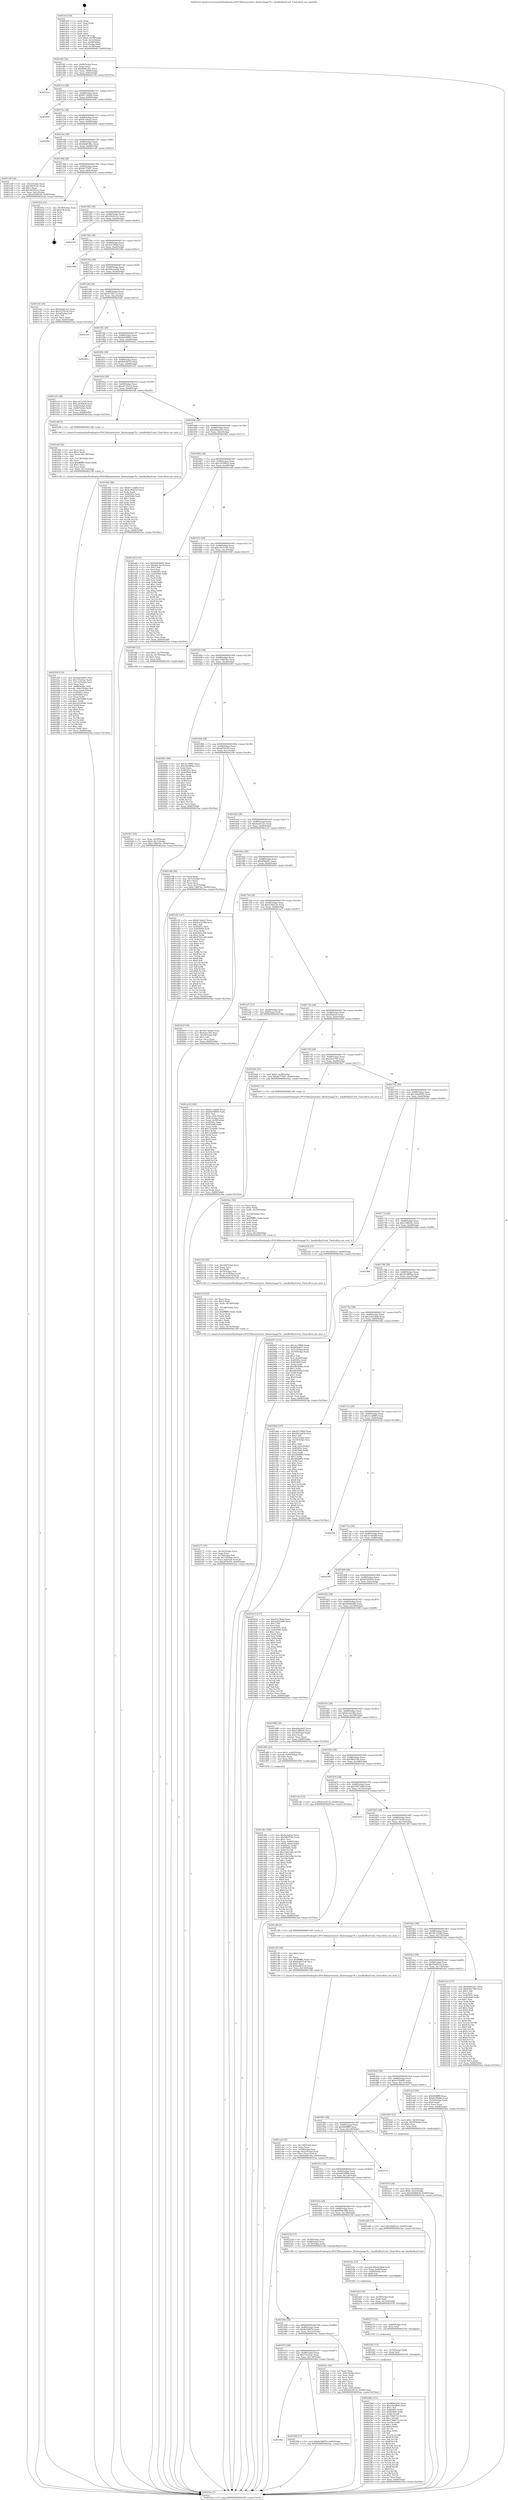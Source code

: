 digraph "0x4014c0" {
  label = "0x4014c0 (/mnt/c/Users/mathe/Desktop/tcc/POCII/binaries/extr_libuitestpage7b.c_handlerKeyEvent_Final-ollvm.out::main(0))"
  labelloc = "t"
  node[shape=record]

  Entry [label="",width=0.3,height=0.3,shape=circle,fillcolor=black,style=filled]
  "0x4014f2" [label="{
     0x4014f2 [32]\l
     | [instrs]\l
     &nbsp;&nbsp;0x4014f2 \<+6\>: mov -0x84(%rbp),%eax\l
     &nbsp;&nbsp;0x4014f8 \<+2\>: mov %eax,%ecx\l
     &nbsp;&nbsp;0x4014fa \<+6\>: sub $0x80bfe261,%ecx\l
     &nbsp;&nbsp;0x401500 \<+6\>: mov %eax,-0x88(%rbp)\l
     &nbsp;&nbsp;0x401506 \<+6\>: mov %ecx,-0x8c(%rbp)\l
     &nbsp;&nbsp;0x40150c \<+6\>: je 000000000040253a \<main+0x107a\>\l
  }"]
  "0x40253a" [label="{
     0x40253a\l
  }", style=dashed]
  "0x401512" [label="{
     0x401512 [28]\l
     | [instrs]\l
     &nbsp;&nbsp;0x401512 \<+5\>: jmp 0000000000401517 \<main+0x57\>\l
     &nbsp;&nbsp;0x401517 \<+6\>: mov -0x88(%rbp),%eax\l
     &nbsp;&nbsp;0x40151d \<+5\>: sub $0x8113eb64,%eax\l
     &nbsp;&nbsp;0x401522 \<+6\>: mov %eax,-0x90(%rbp)\l
     &nbsp;&nbsp;0x401528 \<+6\>: je 000000000040246f \<main+0xfaf\>\l
  }"]
  Exit [label="",width=0.3,height=0.3,shape=circle,fillcolor=black,style=filled,peripheries=2]
  "0x40246f" [label="{
     0x40246f\l
  }", style=dashed]
  "0x40152e" [label="{
     0x40152e [28]\l
     | [instrs]\l
     &nbsp;&nbsp;0x40152e \<+5\>: jmp 0000000000401533 \<main+0x73\>\l
     &nbsp;&nbsp;0x401533 \<+6\>: mov -0x88(%rbp),%eax\l
     &nbsp;&nbsp;0x401539 \<+5\>: sub $0x8c3afea5,%eax\l
     &nbsp;&nbsp;0x40153e \<+6\>: mov %eax,-0x94(%rbp)\l
     &nbsp;&nbsp;0x401544 \<+6\>: je 000000000040249d \<main+0xfdd\>\l
  }"]
  "0x40228d" [label="{
     0x40228d [151]\l
     | [instrs]\l
     &nbsp;&nbsp;0x40228d \<+5\>: mov $0x80bfe261,%eax\l
     &nbsp;&nbsp;0x402292 \<+5\>: mov $0x22be9b45,%esi\l
     &nbsp;&nbsp;0x402297 \<+2\>: mov $0x1,%cl\l
     &nbsp;&nbsp;0x402299 \<+8\>: mov 0x40505c,%r8d\l
     &nbsp;&nbsp;0x4022a1 \<+8\>: mov 0x405060,%r9d\l
     &nbsp;&nbsp;0x4022a9 \<+3\>: mov %r8d,%r10d\l
     &nbsp;&nbsp;0x4022ac \<+7\>: sub $0x73fd0752,%r10d\l
     &nbsp;&nbsp;0x4022b3 \<+4\>: sub $0x1,%r10d\l
     &nbsp;&nbsp;0x4022b7 \<+7\>: add $0x73fd0752,%r10d\l
     &nbsp;&nbsp;0x4022be \<+4\>: imul %r10d,%r8d\l
     &nbsp;&nbsp;0x4022c2 \<+4\>: and $0x1,%r8d\l
     &nbsp;&nbsp;0x4022c6 \<+4\>: cmp $0x0,%r8d\l
     &nbsp;&nbsp;0x4022ca \<+4\>: sete %r11b\l
     &nbsp;&nbsp;0x4022ce \<+4\>: cmp $0xa,%r9d\l
     &nbsp;&nbsp;0x4022d2 \<+3\>: setl %bl\l
     &nbsp;&nbsp;0x4022d5 \<+3\>: mov %r11b,%r14b\l
     &nbsp;&nbsp;0x4022d8 \<+4\>: xor $0xff,%r14b\l
     &nbsp;&nbsp;0x4022dc \<+3\>: mov %bl,%r15b\l
     &nbsp;&nbsp;0x4022df \<+4\>: xor $0xff,%r15b\l
     &nbsp;&nbsp;0x4022e3 \<+3\>: xor $0x0,%cl\l
     &nbsp;&nbsp;0x4022e6 \<+3\>: mov %r14b,%r12b\l
     &nbsp;&nbsp;0x4022e9 \<+4\>: and $0x0,%r12b\l
     &nbsp;&nbsp;0x4022ed \<+3\>: and %cl,%r11b\l
     &nbsp;&nbsp;0x4022f0 \<+3\>: mov %r15b,%r13b\l
     &nbsp;&nbsp;0x4022f3 \<+4\>: and $0x0,%r13b\l
     &nbsp;&nbsp;0x4022f7 \<+2\>: and %cl,%bl\l
     &nbsp;&nbsp;0x4022f9 \<+3\>: or %r11b,%r12b\l
     &nbsp;&nbsp;0x4022fc \<+3\>: or %bl,%r13b\l
     &nbsp;&nbsp;0x4022ff \<+3\>: xor %r13b,%r12b\l
     &nbsp;&nbsp;0x402302 \<+3\>: or %r15b,%r14b\l
     &nbsp;&nbsp;0x402305 \<+4\>: xor $0xff,%r14b\l
     &nbsp;&nbsp;0x402309 \<+3\>: or $0x0,%cl\l
     &nbsp;&nbsp;0x40230c \<+3\>: and %cl,%r14b\l
     &nbsp;&nbsp;0x40230f \<+3\>: or %r14b,%r12b\l
     &nbsp;&nbsp;0x402312 \<+4\>: test $0x1,%r12b\l
     &nbsp;&nbsp;0x402316 \<+3\>: cmovne %esi,%eax\l
     &nbsp;&nbsp;0x402319 \<+6\>: mov %eax,-0x84(%rbp)\l
     &nbsp;&nbsp;0x40231f \<+5\>: jmp 00000000004025aa \<main+0x10ea\>\l
  }"]
  "0x40249d" [label="{
     0x40249d\l
  }", style=dashed]
  "0x40154a" [label="{
     0x40154a [28]\l
     | [instrs]\l
     &nbsp;&nbsp;0x40154a \<+5\>: jmp 000000000040154f \<main+0x8f\>\l
     &nbsp;&nbsp;0x40154f \<+6\>: mov -0x88(%rbp),%eax\l
     &nbsp;&nbsp;0x401555 \<+5\>: sub $0x8dd814bc,%eax\l
     &nbsp;&nbsp;0x40155a \<+6\>: mov %eax,-0x98(%rbp)\l
     &nbsp;&nbsp;0x401560 \<+6\>: je 0000000000401cd0 \<main+0x810\>\l
  }"]
  "0x402281" [label="{
     0x402281 [12]\l
     | [instrs]\l
     &nbsp;&nbsp;0x402281 \<+4\>: mov -0x78(%rbp),%rdx\l
     &nbsp;&nbsp;0x402285 \<+3\>: mov %rdx,%rdi\l
     &nbsp;&nbsp;0x402288 \<+5\>: call 0000000000401030 \<free@plt\>\l
     | [calls]\l
     &nbsp;&nbsp;0x401030 \{1\} (unknown)\l
  }"]
  "0x401cd0" [label="{
     0x401cd0 [34]\l
     | [instrs]\l
     &nbsp;&nbsp;0x401cd0 \<+3\>: mov -0x5c(%rbp),%eax\l
     &nbsp;&nbsp;0x401cd3 \<+5\>: sub $0x5bf181ac,%eax\l
     &nbsp;&nbsp;0x401cd8 \<+3\>: add $0x1,%eax\l
     &nbsp;&nbsp;0x401cdb \<+5\>: add $0x5bf181ac,%eax\l
     &nbsp;&nbsp;0x401ce0 \<+3\>: mov %eax,-0x5c(%rbp)\l
     &nbsp;&nbsp;0x401ce3 \<+10\>: movl $0x44560630,-0x84(%rbp)\l
     &nbsp;&nbsp;0x401ced \<+5\>: jmp 00000000004025aa \<main+0x10ea\>\l
  }"]
  "0x401566" [label="{
     0x401566 [28]\l
     | [instrs]\l
     &nbsp;&nbsp;0x401566 \<+5\>: jmp 000000000040156b \<main+0xab\>\l
     &nbsp;&nbsp;0x40156b \<+6\>: mov -0x88(%rbp),%eax\l
     &nbsp;&nbsp;0x401571 \<+5\>: sub $0x8e775f47,%eax\l
     &nbsp;&nbsp;0x401576 \<+6\>: mov %eax,-0x9c(%rbp)\l
     &nbsp;&nbsp;0x40157c \<+6\>: je 000000000040245a \<main+0xf9a\>\l
  }"]
  "0x402275" [label="{
     0x402275 [12]\l
     | [instrs]\l
     &nbsp;&nbsp;0x402275 \<+4\>: mov -0x68(%rbp),%rdx\l
     &nbsp;&nbsp;0x402279 \<+3\>: mov %rdx,%rdi\l
     &nbsp;&nbsp;0x40227c \<+5\>: call 0000000000401030 \<free@plt\>\l
     | [calls]\l
     &nbsp;&nbsp;0x401030 \{1\} (unknown)\l
  }"]
  "0x40245a" [label="{
     0x40245a [21]\l
     | [instrs]\l
     &nbsp;&nbsp;0x40245a \<+3\>: mov -0x38(%rbp),%eax\l
     &nbsp;&nbsp;0x40245d \<+7\>: add $0x138,%rsp\l
     &nbsp;&nbsp;0x402464 \<+1\>: pop %rbx\l
     &nbsp;&nbsp;0x402465 \<+2\>: pop %r12\l
     &nbsp;&nbsp;0x402467 \<+2\>: pop %r13\l
     &nbsp;&nbsp;0x402469 \<+2\>: pop %r14\l
     &nbsp;&nbsp;0x40246b \<+2\>: pop %r15\l
     &nbsp;&nbsp;0x40246d \<+1\>: pop %rbp\l
     &nbsp;&nbsp;0x40246e \<+1\>: ret\l
  }"]
  "0x401582" [label="{
     0x401582 [28]\l
     | [instrs]\l
     &nbsp;&nbsp;0x401582 \<+5\>: jmp 0000000000401587 \<main+0xc7\>\l
     &nbsp;&nbsp;0x401587 \<+6\>: mov -0x88(%rbp),%eax\l
     &nbsp;&nbsp;0x40158d \<+5\>: sub $0x92b1813c,%eax\l
     &nbsp;&nbsp;0x401592 \<+6\>: mov %eax,-0xa0(%rbp)\l
     &nbsp;&nbsp;0x401598 \<+6\>: je 0000000000402342 \<main+0xe82\>\l
  }"]
  "0x402263" [label="{
     0x402263 [18]\l
     | [instrs]\l
     &nbsp;&nbsp;0x402263 \<+4\>: mov -0x58(%rbp),%rdx\l
     &nbsp;&nbsp;0x402267 \<+3\>: mov %rdx,%rdi\l
     &nbsp;&nbsp;0x40226a \<+6\>: mov %eax,-0x150(%rbp)\l
     &nbsp;&nbsp;0x402270 \<+5\>: call 0000000000401030 \<free@plt\>\l
     | [calls]\l
     &nbsp;&nbsp;0x401030 \{1\} (unknown)\l
  }"]
  "0x402342" [label="{
     0x402342\l
  }", style=dashed]
  "0x40159e" [label="{
     0x40159e [28]\l
     | [instrs]\l
     &nbsp;&nbsp;0x40159e \<+5\>: jmp 00000000004015a3 \<main+0xe3\>\l
     &nbsp;&nbsp;0x4015a3 \<+6\>: mov -0x88(%rbp),%eax\l
     &nbsp;&nbsp;0x4015a9 \<+5\>: sub $0x932780ef,%eax\l
     &nbsp;&nbsp;0x4015ae \<+6\>: mov %eax,-0xa4(%rbp)\l
     &nbsp;&nbsp;0x4015b4 \<+6\>: je 000000000040248e \<main+0xfce\>\l
  }"]
  "0x40224c" [label="{
     0x40224c [23]\l
     | [instrs]\l
     &nbsp;&nbsp;0x40224c \<+10\>: movabs $0x4030b6,%rdi\l
     &nbsp;&nbsp;0x402256 \<+3\>: mov %eax,-0x80(%rbp)\l
     &nbsp;&nbsp;0x402259 \<+3\>: mov -0x80(%rbp),%esi\l
     &nbsp;&nbsp;0x40225c \<+2\>: mov $0x0,%al\l
     &nbsp;&nbsp;0x40225e \<+5\>: call 0000000000401040 \<printf@plt\>\l
     | [calls]\l
     &nbsp;&nbsp;0x401040 \{1\} (unknown)\l
  }"]
  "0x40248e" [label="{
     0x40248e\l
  }", style=dashed]
  "0x4015ba" [label="{
     0x4015ba [28]\l
     | [instrs]\l
     &nbsp;&nbsp;0x4015ba \<+5\>: jmp 00000000004015bf \<main+0xff\>\l
     &nbsp;&nbsp;0x4015bf \<+6\>: mov -0x88(%rbp),%eax\l
     &nbsp;&nbsp;0x4015c5 \<+5\>: sub $0x94e2ad34,%eax\l
     &nbsp;&nbsp;0x4015ca \<+6\>: mov %eax,-0xa8(%rbp)\l
     &nbsp;&nbsp;0x4015d0 \<+6\>: je 0000000000401c62 \<main+0x7a2\>\l
  }"]
  "0x402171" [label="{
     0x402171 [37]\l
     | [instrs]\l
     &nbsp;&nbsp;0x402171 \<+6\>: mov -0x14c(%rbp),%ecx\l
     &nbsp;&nbsp;0x402177 \<+3\>: imul %eax,%ecx\l
     &nbsp;&nbsp;0x40217a \<+4\>: mov -0x78(%rbp),%r9\l
     &nbsp;&nbsp;0x40217e \<+4\>: movslq -0x7c(%rbp),%r10\l
     &nbsp;&nbsp;0x402182 \<+5\>: mov %ecx,0x4(%r9,%r10,8)\l
     &nbsp;&nbsp;0x402187 \<+10\>: movl $0xd47fcf20,-0x84(%rbp)\l
     &nbsp;&nbsp;0x402191 \<+5\>: jmp 00000000004025aa \<main+0x10ea\>\l
  }"]
  "0x401c62" [label="{
     0x401c62 [30]\l
     | [instrs]\l
     &nbsp;&nbsp;0x401c62 \<+5\>: mov $0xdea012e5,%eax\l
     &nbsp;&nbsp;0x401c67 \<+5\>: mov $0x51f70c26,%ecx\l
     &nbsp;&nbsp;0x401c6c \<+3\>: mov -0x2a(%rbp),%dl\l
     &nbsp;&nbsp;0x401c6f \<+3\>: test $0x1,%dl\l
     &nbsp;&nbsp;0x401c72 \<+3\>: cmovne %ecx,%eax\l
     &nbsp;&nbsp;0x401c75 \<+6\>: mov %eax,-0x84(%rbp)\l
     &nbsp;&nbsp;0x401c7b \<+5\>: jmp 00000000004025aa \<main+0x10ea\>\l
  }"]
  "0x4015d6" [label="{
     0x4015d6 [28]\l
     | [instrs]\l
     &nbsp;&nbsp;0x4015d6 \<+5\>: jmp 00000000004015db \<main+0x11b\>\l
     &nbsp;&nbsp;0x4015db \<+6\>: mov -0x88(%rbp),%eax\l
     &nbsp;&nbsp;0x4015e1 \<+5\>: sub $0x972f411d,%eax\l
     &nbsp;&nbsp;0x4015e6 \<+6\>: mov %eax,-0xac(%rbp)\l
     &nbsp;&nbsp;0x4015ec \<+6\>: je 00000000004023d5 \<main+0xf15\>\l
  }"]
  "0x40213d" [label="{
     0x40213d [52]\l
     | [instrs]\l
     &nbsp;&nbsp;0x40213d \<+2\>: xor %ecx,%ecx\l
     &nbsp;&nbsp;0x40213f \<+5\>: mov $0x2,%edx\l
     &nbsp;&nbsp;0x402144 \<+6\>: mov %edx,-0x148(%rbp)\l
     &nbsp;&nbsp;0x40214a \<+1\>: cltd\l
     &nbsp;&nbsp;0x40214b \<+6\>: mov -0x148(%rbp),%esi\l
     &nbsp;&nbsp;0x402151 \<+2\>: idiv %esi\l
     &nbsp;&nbsp;0x402153 \<+6\>: imul $0xfffffffe,%edx,%edx\l
     &nbsp;&nbsp;0x402159 \<+2\>: mov %ecx,%edi\l
     &nbsp;&nbsp;0x40215b \<+2\>: sub %edx,%edi\l
     &nbsp;&nbsp;0x40215d \<+2\>: mov %ecx,%edx\l
     &nbsp;&nbsp;0x40215f \<+3\>: sub $0x1,%edx\l
     &nbsp;&nbsp;0x402162 \<+2\>: add %edx,%edi\l
     &nbsp;&nbsp;0x402164 \<+2\>: sub %edi,%ecx\l
     &nbsp;&nbsp;0x402166 \<+6\>: mov %ecx,-0x14c(%rbp)\l
     &nbsp;&nbsp;0x40216c \<+5\>: call 0000000000401160 \<next_i\>\l
     | [calls]\l
     &nbsp;&nbsp;0x401160 \{1\} (/mnt/c/Users/mathe/Desktop/tcc/POCII/binaries/extr_libuitestpage7b.c_handlerKeyEvent_Final-ollvm.out::next_i)\l
  }"]
  "0x4023d5" [label="{
     0x4023d5\l
  }", style=dashed]
  "0x4015f2" [label="{
     0x4015f2 [28]\l
     | [instrs]\l
     &nbsp;&nbsp;0x4015f2 \<+5\>: jmp 00000000004015f7 \<main+0x137\>\l
     &nbsp;&nbsp;0x4015f7 \<+6\>: mov -0x88(%rbp),%eax\l
     &nbsp;&nbsp;0x4015fd \<+5\>: sub $0x9a450062,%eax\l
     &nbsp;&nbsp;0x401602 \<+6\>: mov %eax,-0xb0(%rbp)\l
     &nbsp;&nbsp;0x401608 \<+6\>: je 00000000004024ce \<main+0x100e\>\l
  }"]
  "0x402120" [label="{
     0x402120 [29]\l
     | [instrs]\l
     &nbsp;&nbsp;0x402120 \<+6\>: mov -0x144(%rbp),%ecx\l
     &nbsp;&nbsp;0x402126 \<+3\>: imul %eax,%ecx\l
     &nbsp;&nbsp;0x402129 \<+3\>: mov %cl,%r8b\l
     &nbsp;&nbsp;0x40212c \<+4\>: mov -0x78(%rbp),%r9\l
     &nbsp;&nbsp;0x402130 \<+4\>: movslq -0x7c(%rbp),%r10\l
     &nbsp;&nbsp;0x402134 \<+4\>: mov %r8b,(%r9,%r10,8)\l
     &nbsp;&nbsp;0x402138 \<+5\>: call 0000000000401160 \<next_i\>\l
     | [calls]\l
     &nbsp;&nbsp;0x401160 \{1\} (/mnt/c/Users/mathe/Desktop/tcc/POCII/binaries/extr_libuitestpage7b.c_handlerKeyEvent_Final-ollvm.out::next_i)\l
  }"]
  "0x4024ce" [label="{
     0x4024ce\l
  }", style=dashed]
  "0x40160e" [label="{
     0x40160e [28]\l
     | [instrs]\l
     &nbsp;&nbsp;0x40160e \<+5\>: jmp 0000000000401613 \<main+0x153\>\l
     &nbsp;&nbsp;0x401613 \<+6\>: mov -0x88(%rbp),%eax\l
     &nbsp;&nbsp;0x401619 \<+5\>: sub $0x9e438732,%eax\l
     &nbsp;&nbsp;0x40161e \<+6\>: mov %eax,-0xb4(%rbp)\l
     &nbsp;&nbsp;0x401624 \<+6\>: je 0000000000401e51 \<main+0x991\>\l
  }"]
  "0x4020ec" [label="{
     0x4020ec [52]\l
     | [instrs]\l
     &nbsp;&nbsp;0x4020ec \<+2\>: xor %ecx,%ecx\l
     &nbsp;&nbsp;0x4020ee \<+5\>: mov $0x2,%edx\l
     &nbsp;&nbsp;0x4020f3 \<+6\>: mov %edx,-0x140(%rbp)\l
     &nbsp;&nbsp;0x4020f9 \<+1\>: cltd\l
     &nbsp;&nbsp;0x4020fa \<+6\>: mov -0x140(%rbp),%esi\l
     &nbsp;&nbsp;0x402100 \<+2\>: idiv %esi\l
     &nbsp;&nbsp;0x402102 \<+6\>: imul $0xfffffffe,%edx,%edx\l
     &nbsp;&nbsp;0x402108 \<+2\>: mov %ecx,%edi\l
     &nbsp;&nbsp;0x40210a \<+2\>: sub %edx,%edi\l
     &nbsp;&nbsp;0x40210c \<+2\>: mov %ecx,%edx\l
     &nbsp;&nbsp;0x40210e \<+3\>: sub $0x1,%edx\l
     &nbsp;&nbsp;0x402111 \<+2\>: add %edx,%edi\l
     &nbsp;&nbsp;0x402113 \<+2\>: sub %edi,%ecx\l
     &nbsp;&nbsp;0x402115 \<+6\>: mov %ecx,-0x144(%rbp)\l
     &nbsp;&nbsp;0x40211b \<+5\>: call 0000000000401160 \<next_i\>\l
     | [calls]\l
     &nbsp;&nbsp;0x401160 \{1\} (/mnt/c/Users/mathe/Desktop/tcc/POCII/binaries/extr_libuitestpage7b.c_handlerKeyEvent_Final-ollvm.out::next_i)\l
  }"]
  "0x401e51" [label="{
     0x401e51 [30]\l
     | [instrs]\l
     &nbsp;&nbsp;0x401e51 \<+5\>: mov $0xc347a7d5,%eax\l
     &nbsp;&nbsp;0x401e56 \<+5\>: mov $0xc20366c8,%ecx\l
     &nbsp;&nbsp;0x401e5b \<+3\>: mov -0x6c(%rbp),%edx\l
     &nbsp;&nbsp;0x401e5e \<+3\>: cmp -0x60(%rbp),%edx\l
     &nbsp;&nbsp;0x401e61 \<+3\>: cmovl %ecx,%eax\l
     &nbsp;&nbsp;0x401e64 \<+6\>: mov %eax,-0x84(%rbp)\l
     &nbsp;&nbsp;0x401e6a \<+5\>: jmp 00000000004025aa \<main+0x10ea\>\l
  }"]
  "0x40162a" [label="{
     0x40162a [28]\l
     | [instrs]\l
     &nbsp;&nbsp;0x40162a \<+5\>: jmp 000000000040162f \<main+0x16f\>\l
     &nbsp;&nbsp;0x40162f \<+6\>: mov -0x88(%rbp),%eax\l
     &nbsp;&nbsp;0x401635 \<+5\>: sub $0xa6159c16,%eax\l
     &nbsp;&nbsp;0x40163a \<+6\>: mov %eax,-0xb8(%rbp)\l
     &nbsp;&nbsp;0x401640 \<+6\>: je 0000000000401ef8 \<main+0xa38\>\l
  }"]
  "0x401fe7" [label="{
     0x401fe7 [26]\l
     | [instrs]\l
     &nbsp;&nbsp;0x401fe7 \<+4\>: mov %rax,-0x78(%rbp)\l
     &nbsp;&nbsp;0x401feb \<+7\>: movl $0x0,-0x7c(%rbp)\l
     &nbsp;&nbsp;0x401ff2 \<+10\>: movl $0xc7d807bc,-0x84(%rbp)\l
     &nbsp;&nbsp;0x401ffc \<+5\>: jmp 00000000004025aa \<main+0x10ea\>\l
  }"]
  "0x401ef8" [label="{
     0x401ef8 [5]\l
     | [instrs]\l
     &nbsp;&nbsp;0x401ef8 \<+5\>: call 0000000000401160 \<next_i\>\l
     | [calls]\l
     &nbsp;&nbsp;0x401160 \{1\} (/mnt/c/Users/mathe/Desktop/tcc/POCII/binaries/extr_libuitestpage7b.c_handlerKeyEvent_Final-ollvm.out::next_i)\l
  }"]
  "0x401646" [label="{
     0x401646 [28]\l
     | [instrs]\l
     &nbsp;&nbsp;0x401646 \<+5\>: jmp 000000000040164b \<main+0x18b\>\l
     &nbsp;&nbsp;0x40164b \<+6\>: mov -0x88(%rbp),%eax\l
     &nbsp;&nbsp;0x401651 \<+5\>: sub $0xa94aa4a5,%eax\l
     &nbsp;&nbsp;0x401656 \<+6\>: mov %eax,-0xbc(%rbp)\l
     &nbsp;&nbsp;0x40165c \<+6\>: je 00000000004019d1 \<main+0x511\>\l
  }"]
  "0x40198e" [label="{
     0x40198e\l
  }", style=dashed]
  "0x4019d1" [label="{
     0x4019d1 [86]\l
     | [instrs]\l
     &nbsp;&nbsp;0x4019d1 \<+5\>: mov $0x8113eb64,%eax\l
     &nbsp;&nbsp;0x4019d6 \<+5\>: mov $0xfc38d234,%ecx\l
     &nbsp;&nbsp;0x4019db \<+2\>: xor %edx,%edx\l
     &nbsp;&nbsp;0x4019dd \<+7\>: mov 0x40505c,%esi\l
     &nbsp;&nbsp;0x4019e4 \<+7\>: mov 0x405060,%edi\l
     &nbsp;&nbsp;0x4019eb \<+3\>: sub $0x1,%edx\l
     &nbsp;&nbsp;0x4019ee \<+3\>: mov %esi,%r8d\l
     &nbsp;&nbsp;0x4019f1 \<+3\>: add %edx,%r8d\l
     &nbsp;&nbsp;0x4019f4 \<+4\>: imul %r8d,%esi\l
     &nbsp;&nbsp;0x4019f8 \<+3\>: and $0x1,%esi\l
     &nbsp;&nbsp;0x4019fb \<+3\>: cmp $0x0,%esi\l
     &nbsp;&nbsp;0x4019fe \<+4\>: sete %r9b\l
     &nbsp;&nbsp;0x401a02 \<+3\>: cmp $0xa,%edi\l
     &nbsp;&nbsp;0x401a05 \<+4\>: setl %r10b\l
     &nbsp;&nbsp;0x401a09 \<+3\>: mov %r9b,%r11b\l
     &nbsp;&nbsp;0x401a0c \<+3\>: and %r10b,%r11b\l
     &nbsp;&nbsp;0x401a0f \<+3\>: xor %r10b,%r9b\l
     &nbsp;&nbsp;0x401a12 \<+3\>: or %r9b,%r11b\l
     &nbsp;&nbsp;0x401a15 \<+4\>: test $0x1,%r11b\l
     &nbsp;&nbsp;0x401a19 \<+3\>: cmovne %ecx,%eax\l
     &nbsp;&nbsp;0x401a1c \<+6\>: mov %eax,-0x84(%rbp)\l
     &nbsp;&nbsp;0x401a22 \<+5\>: jmp 00000000004025aa \<main+0x10ea\>\l
  }"]
  "0x401662" [label="{
     0x401662 [28]\l
     | [instrs]\l
     &nbsp;&nbsp;0x401662 \<+5\>: jmp 0000000000401667 \<main+0x1a7\>\l
     &nbsp;&nbsp;0x401667 \<+6\>: mov -0x88(%rbp),%eax\l
     &nbsp;&nbsp;0x40166d \<+5\>: sub $0xc20366c8,%eax\l
     &nbsp;&nbsp;0x401672 \<+6\>: mov %eax,-0xc0(%rbp)\l
     &nbsp;&nbsp;0x401678 \<+6\>: je 0000000000401e6f \<main+0x9af\>\l
  }"]
  "0x401f9d" [label="{
     0x401f9d [15]\l
     | [instrs]\l
     &nbsp;&nbsp;0x401f9d \<+10\>: movl $0x6e308f7d,-0x84(%rbp)\l
     &nbsp;&nbsp;0x401fa7 \<+5\>: jmp 00000000004025aa \<main+0x10ea\>\l
  }"]
  "0x401e6f" [label="{
     0x401e6f [137]\l
     | [instrs]\l
     &nbsp;&nbsp;0x401e6f \<+5\>: mov $0x9a450062,%eax\l
     &nbsp;&nbsp;0x401e74 \<+5\>: mov $0xa6159c16,%ecx\l
     &nbsp;&nbsp;0x401e79 \<+2\>: mov $0x1,%dl\l
     &nbsp;&nbsp;0x401e7b \<+2\>: xor %esi,%esi\l
     &nbsp;&nbsp;0x401e7d \<+7\>: mov 0x40505c,%edi\l
     &nbsp;&nbsp;0x401e84 \<+8\>: mov 0x405060,%r8d\l
     &nbsp;&nbsp;0x401e8c \<+3\>: sub $0x1,%esi\l
     &nbsp;&nbsp;0x401e8f \<+3\>: mov %edi,%r9d\l
     &nbsp;&nbsp;0x401e92 \<+3\>: add %esi,%r9d\l
     &nbsp;&nbsp;0x401e95 \<+4\>: imul %r9d,%edi\l
     &nbsp;&nbsp;0x401e99 \<+3\>: and $0x1,%edi\l
     &nbsp;&nbsp;0x401e9c \<+3\>: cmp $0x0,%edi\l
     &nbsp;&nbsp;0x401e9f \<+4\>: sete %r10b\l
     &nbsp;&nbsp;0x401ea3 \<+4\>: cmp $0xa,%r8d\l
     &nbsp;&nbsp;0x401ea7 \<+4\>: setl %r11b\l
     &nbsp;&nbsp;0x401eab \<+3\>: mov %r10b,%bl\l
     &nbsp;&nbsp;0x401eae \<+3\>: xor $0xff,%bl\l
     &nbsp;&nbsp;0x401eb1 \<+3\>: mov %r11b,%r14b\l
     &nbsp;&nbsp;0x401eb4 \<+4\>: xor $0xff,%r14b\l
     &nbsp;&nbsp;0x401eb8 \<+3\>: xor $0x1,%dl\l
     &nbsp;&nbsp;0x401ebb \<+3\>: mov %bl,%r15b\l
     &nbsp;&nbsp;0x401ebe \<+4\>: and $0xff,%r15b\l
     &nbsp;&nbsp;0x401ec2 \<+3\>: and %dl,%r10b\l
     &nbsp;&nbsp;0x401ec5 \<+3\>: mov %r14b,%r12b\l
     &nbsp;&nbsp;0x401ec8 \<+4\>: and $0xff,%r12b\l
     &nbsp;&nbsp;0x401ecc \<+3\>: and %dl,%r11b\l
     &nbsp;&nbsp;0x401ecf \<+3\>: or %r10b,%r15b\l
     &nbsp;&nbsp;0x401ed2 \<+3\>: or %r11b,%r12b\l
     &nbsp;&nbsp;0x401ed5 \<+3\>: xor %r12b,%r15b\l
     &nbsp;&nbsp;0x401ed8 \<+3\>: or %r14b,%bl\l
     &nbsp;&nbsp;0x401edb \<+3\>: xor $0xff,%bl\l
     &nbsp;&nbsp;0x401ede \<+3\>: or $0x1,%dl\l
     &nbsp;&nbsp;0x401ee1 \<+2\>: and %dl,%bl\l
     &nbsp;&nbsp;0x401ee3 \<+3\>: or %bl,%r15b\l
     &nbsp;&nbsp;0x401ee6 \<+4\>: test $0x1,%r15b\l
     &nbsp;&nbsp;0x401eea \<+3\>: cmovne %ecx,%eax\l
     &nbsp;&nbsp;0x401eed \<+6\>: mov %eax,-0x84(%rbp)\l
     &nbsp;&nbsp;0x401ef3 \<+5\>: jmp 00000000004025aa \<main+0x10ea\>\l
  }"]
  "0x40167e" [label="{
     0x40167e [28]\l
     | [instrs]\l
     &nbsp;&nbsp;0x40167e \<+5\>: jmp 0000000000401683 \<main+0x1c3\>\l
     &nbsp;&nbsp;0x401683 \<+6\>: mov -0x88(%rbp),%eax\l
     &nbsp;&nbsp;0x401689 \<+5\>: sub $0xc347a7d5,%eax\l
     &nbsp;&nbsp;0x40168e \<+6\>: mov %eax,-0xc4(%rbp)\l
     &nbsp;&nbsp;0x401694 \<+6\>: je 0000000000401fd0 \<main+0xb10\>\l
  }"]
  "0x401972" [label="{
     0x401972 [28]\l
     | [instrs]\l
     &nbsp;&nbsp;0x401972 \<+5\>: jmp 0000000000401977 \<main+0x4b7\>\l
     &nbsp;&nbsp;0x401977 \<+6\>: mov -0x88(%rbp),%eax\l
     &nbsp;&nbsp;0x40197d \<+5\>: sub $0x733cf3ac,%eax\l
     &nbsp;&nbsp;0x401982 \<+6\>: mov %eax,-0x130(%rbp)\l
     &nbsp;&nbsp;0x401988 \<+6\>: je 0000000000401f9d \<main+0xadd\>\l
  }"]
  "0x401fd0" [label="{
     0x401fd0 [23]\l
     | [instrs]\l
     &nbsp;&nbsp;0x401fd0 \<+7\>: movl $0x1,-0x70(%rbp)\l
     &nbsp;&nbsp;0x401fd7 \<+4\>: movslq -0x70(%rbp),%rax\l
     &nbsp;&nbsp;0x401fdb \<+4\>: shl $0x3,%rax\l
     &nbsp;&nbsp;0x401fdf \<+3\>: mov %rax,%rdi\l
     &nbsp;&nbsp;0x401fe2 \<+5\>: call 0000000000401050 \<malloc@plt\>\l
     | [calls]\l
     &nbsp;&nbsp;0x401050 \{1\} (unknown)\l
  }"]
  "0x40169a" [label="{
     0x40169a [28]\l
     | [instrs]\l
     &nbsp;&nbsp;0x40169a \<+5\>: jmp 000000000040169f \<main+0x1df\>\l
     &nbsp;&nbsp;0x40169f \<+6\>: mov -0x88(%rbp),%eax\l
     &nbsp;&nbsp;0x4016a5 \<+5\>: sub $0xc7d807bc,%eax\l
     &nbsp;&nbsp;0x4016aa \<+6\>: mov %eax,-0xc8(%rbp)\l
     &nbsp;&nbsp;0x4016b0 \<+6\>: je 0000000000402001 \<main+0xb41\>\l
  }"]
  "0x401fac" [label="{
     0x401fac [36]\l
     | [instrs]\l
     &nbsp;&nbsp;0x401fac \<+2\>: xor %eax,%eax\l
     &nbsp;&nbsp;0x401fae \<+3\>: mov -0x6c(%rbp),%ecx\l
     &nbsp;&nbsp;0x401fb1 \<+2\>: mov %eax,%edx\l
     &nbsp;&nbsp;0x401fb3 \<+2\>: sub %ecx,%edx\l
     &nbsp;&nbsp;0x401fb5 \<+2\>: mov %eax,%ecx\l
     &nbsp;&nbsp;0x401fb7 \<+3\>: sub $0x1,%ecx\l
     &nbsp;&nbsp;0x401fba \<+2\>: add %ecx,%edx\l
     &nbsp;&nbsp;0x401fbc \<+2\>: sub %edx,%eax\l
     &nbsp;&nbsp;0x401fbe \<+3\>: mov %eax,-0x6c(%rbp)\l
     &nbsp;&nbsp;0x401fc1 \<+10\>: movl $0x9e438732,-0x84(%rbp)\l
     &nbsp;&nbsp;0x401fcb \<+5\>: jmp 00000000004025aa \<main+0x10ea\>\l
  }"]
  "0x402001" [label="{
     0x402001 [86]\l
     | [instrs]\l
     &nbsp;&nbsp;0x402001 \<+5\>: mov $0x3cc5f885,%eax\l
     &nbsp;&nbsp;0x402006 \<+5\>: mov $0x2bc080ba,%ecx\l
     &nbsp;&nbsp;0x40200b \<+2\>: xor %edx,%edx\l
     &nbsp;&nbsp;0x40200d \<+7\>: mov 0x40505c,%esi\l
     &nbsp;&nbsp;0x402014 \<+7\>: mov 0x405060,%edi\l
     &nbsp;&nbsp;0x40201b \<+3\>: sub $0x1,%edx\l
     &nbsp;&nbsp;0x40201e \<+3\>: mov %esi,%r8d\l
     &nbsp;&nbsp;0x402021 \<+3\>: add %edx,%r8d\l
     &nbsp;&nbsp;0x402024 \<+4\>: imul %r8d,%esi\l
     &nbsp;&nbsp;0x402028 \<+3\>: and $0x1,%esi\l
     &nbsp;&nbsp;0x40202b \<+3\>: cmp $0x0,%esi\l
     &nbsp;&nbsp;0x40202e \<+4\>: sete %r9b\l
     &nbsp;&nbsp;0x402032 \<+3\>: cmp $0xa,%edi\l
     &nbsp;&nbsp;0x402035 \<+4\>: setl %r10b\l
     &nbsp;&nbsp;0x402039 \<+3\>: mov %r9b,%r11b\l
     &nbsp;&nbsp;0x40203c \<+3\>: and %r10b,%r11b\l
     &nbsp;&nbsp;0x40203f \<+3\>: xor %r10b,%r9b\l
     &nbsp;&nbsp;0x402042 \<+3\>: or %r9b,%r11b\l
     &nbsp;&nbsp;0x402045 \<+4\>: test $0x1,%r11b\l
     &nbsp;&nbsp;0x402049 \<+3\>: cmovne %ecx,%eax\l
     &nbsp;&nbsp;0x40204c \<+6\>: mov %eax,-0x84(%rbp)\l
     &nbsp;&nbsp;0x402052 \<+5\>: jmp 00000000004025aa \<main+0x10ea\>\l
  }"]
  "0x4016b6" [label="{
     0x4016b6 [28]\l
     | [instrs]\l
     &nbsp;&nbsp;0x4016b6 \<+5\>: jmp 00000000004016bb \<main+0x1fb\>\l
     &nbsp;&nbsp;0x4016bb \<+6\>: mov -0x88(%rbp),%eax\l
     &nbsp;&nbsp;0x4016c1 \<+5\>: sub $0xd47fcf20,%eax\l
     &nbsp;&nbsp;0x4016c6 \<+6\>: mov %eax,-0xcc(%rbp)\l
     &nbsp;&nbsp;0x4016cc \<+6\>: je 0000000000402196 \<main+0xcd6\>\l
  }"]
  "0x401956" [label="{
     0x401956 [28]\l
     | [instrs]\l
     &nbsp;&nbsp;0x401956 \<+5\>: jmp 000000000040195b \<main+0x49b\>\l
     &nbsp;&nbsp;0x40195b \<+6\>: mov -0x88(%rbp),%eax\l
     &nbsp;&nbsp;0x401961 \<+5\>: sub $0x6e308f7d,%eax\l
     &nbsp;&nbsp;0x401966 \<+6\>: mov %eax,-0x12c(%rbp)\l
     &nbsp;&nbsp;0x40196c \<+6\>: je 0000000000401fac \<main+0xaec\>\l
  }"]
  "0x402196" [label="{
     0x402196 [28]\l
     | [instrs]\l
     &nbsp;&nbsp;0x402196 \<+2\>: xor %eax,%eax\l
     &nbsp;&nbsp;0x402198 \<+3\>: mov -0x7c(%rbp),%ecx\l
     &nbsp;&nbsp;0x40219b \<+3\>: sub $0x1,%eax\l
     &nbsp;&nbsp;0x40219e \<+2\>: sub %eax,%ecx\l
     &nbsp;&nbsp;0x4021a0 \<+3\>: mov %ecx,-0x7c(%rbp)\l
     &nbsp;&nbsp;0x4021a3 \<+10\>: movl $0xc7d807bc,-0x84(%rbp)\l
     &nbsp;&nbsp;0x4021ad \<+5\>: jmp 00000000004025aa \<main+0x10ea\>\l
  }"]
  "0x4016d2" [label="{
     0x4016d2 [28]\l
     | [instrs]\l
     &nbsp;&nbsp;0x4016d2 \<+5\>: jmp 00000000004016d7 \<main+0x217\>\l
     &nbsp;&nbsp;0x4016d7 \<+6\>: mov -0x88(%rbp),%eax\l
     &nbsp;&nbsp;0x4016dd \<+5\>: sub $0xdea012e5,%eax\l
     &nbsp;&nbsp;0x4016e2 \<+6\>: mov %eax,-0xd0(%rbp)\l
     &nbsp;&nbsp;0x4016e8 \<+6\>: je 0000000000401cf2 \<main+0x832\>\l
  }"]
  "0x40223b" [label="{
     0x40223b [17]\l
     | [instrs]\l
     &nbsp;&nbsp;0x40223b \<+4\>: mov -0x58(%rbp),%rdi\l
     &nbsp;&nbsp;0x40223f \<+4\>: mov -0x68(%rbp),%rsi\l
     &nbsp;&nbsp;0x402243 \<+4\>: mov -0x78(%rbp),%rdx\l
     &nbsp;&nbsp;0x402247 \<+5\>: call 0000000000401240 \<handlerKeyEvent\>\l
     | [calls]\l
     &nbsp;&nbsp;0x401240 \{1\} (/mnt/c/Users/mathe/Desktop/tcc/POCII/binaries/extr_libuitestpage7b.c_handlerKeyEvent_Final-ollvm.out::handlerKeyEvent)\l
  }"]
  "0x401cf2" [label="{
     0x401cf2 [147]\l
     | [instrs]\l
     &nbsp;&nbsp;0x401cf2 \<+5\>: mov $0x8c3afea5,%eax\l
     &nbsp;&nbsp;0x401cf7 \<+5\>: mov $0x4ce2258a,%ecx\l
     &nbsp;&nbsp;0x401cfc \<+2\>: mov $0x1,%dl\l
     &nbsp;&nbsp;0x401cfe \<+7\>: mov 0x40505c,%esi\l
     &nbsp;&nbsp;0x401d05 \<+7\>: mov 0x405060,%edi\l
     &nbsp;&nbsp;0x401d0c \<+3\>: mov %esi,%r8d\l
     &nbsp;&nbsp;0x401d0f \<+7\>: sub $0x6762c29b,%r8d\l
     &nbsp;&nbsp;0x401d16 \<+4\>: sub $0x1,%r8d\l
     &nbsp;&nbsp;0x401d1a \<+7\>: add $0x6762c29b,%r8d\l
     &nbsp;&nbsp;0x401d21 \<+4\>: imul %r8d,%esi\l
     &nbsp;&nbsp;0x401d25 \<+3\>: and $0x1,%esi\l
     &nbsp;&nbsp;0x401d28 \<+3\>: cmp $0x0,%esi\l
     &nbsp;&nbsp;0x401d2b \<+4\>: sete %r9b\l
     &nbsp;&nbsp;0x401d2f \<+3\>: cmp $0xa,%edi\l
     &nbsp;&nbsp;0x401d32 \<+4\>: setl %r10b\l
     &nbsp;&nbsp;0x401d36 \<+3\>: mov %r9b,%r11b\l
     &nbsp;&nbsp;0x401d39 \<+4\>: xor $0xff,%r11b\l
     &nbsp;&nbsp;0x401d3d \<+3\>: mov %r10b,%bl\l
     &nbsp;&nbsp;0x401d40 \<+3\>: xor $0xff,%bl\l
     &nbsp;&nbsp;0x401d43 \<+3\>: xor $0x0,%dl\l
     &nbsp;&nbsp;0x401d46 \<+3\>: mov %r11b,%r14b\l
     &nbsp;&nbsp;0x401d49 \<+4\>: and $0x0,%r14b\l
     &nbsp;&nbsp;0x401d4d \<+3\>: and %dl,%r9b\l
     &nbsp;&nbsp;0x401d50 \<+3\>: mov %bl,%r15b\l
     &nbsp;&nbsp;0x401d53 \<+4\>: and $0x0,%r15b\l
     &nbsp;&nbsp;0x401d57 \<+3\>: and %dl,%r10b\l
     &nbsp;&nbsp;0x401d5a \<+3\>: or %r9b,%r14b\l
     &nbsp;&nbsp;0x401d5d \<+3\>: or %r10b,%r15b\l
     &nbsp;&nbsp;0x401d60 \<+3\>: xor %r15b,%r14b\l
     &nbsp;&nbsp;0x401d63 \<+3\>: or %bl,%r11b\l
     &nbsp;&nbsp;0x401d66 \<+4\>: xor $0xff,%r11b\l
     &nbsp;&nbsp;0x401d6a \<+3\>: or $0x0,%dl\l
     &nbsp;&nbsp;0x401d6d \<+3\>: and %dl,%r11b\l
     &nbsp;&nbsp;0x401d70 \<+3\>: or %r11b,%r14b\l
     &nbsp;&nbsp;0x401d73 \<+4\>: test $0x1,%r14b\l
     &nbsp;&nbsp;0x401d77 \<+3\>: cmovne %ecx,%eax\l
     &nbsp;&nbsp;0x401d7a \<+6\>: mov %eax,-0x84(%rbp)\l
     &nbsp;&nbsp;0x401d80 \<+5\>: jmp 00000000004025aa \<main+0x10ea\>\l
  }"]
  "0x4016ee" [label="{
     0x4016ee [28]\l
     | [instrs]\l
     &nbsp;&nbsp;0x4016ee \<+5\>: jmp 00000000004016f3 \<main+0x233\>\l
     &nbsp;&nbsp;0x4016f3 \<+6\>: mov -0x88(%rbp),%eax\l
     &nbsp;&nbsp;0x4016f9 \<+5\>: sub $0xdf5fa847,%eax\l
     &nbsp;&nbsp;0x4016fe \<+6\>: mov %eax,-0xd4(%rbp)\l
     &nbsp;&nbsp;0x401704 \<+6\>: je 00000000004020c9 \<main+0xc09\>\l
  }"]
  "0x401f29" [label="{
     0x401f29 [116]\l
     | [instrs]\l
     &nbsp;&nbsp;0x401f29 \<+5\>: mov $0x9a450062,%ecx\l
     &nbsp;&nbsp;0x401f2e \<+5\>: mov $0x733cf3ac,%edx\l
     &nbsp;&nbsp;0x401f33 \<+6\>: mov -0x13c(%rbp),%esi\l
     &nbsp;&nbsp;0x401f39 \<+3\>: imul %eax,%esi\l
     &nbsp;&nbsp;0x401f3c \<+4\>: mov -0x68(%rbp),%rdi\l
     &nbsp;&nbsp;0x401f40 \<+4\>: movslq -0x6c(%rbp),%r8\l
     &nbsp;&nbsp;0x401f44 \<+4\>: mov %esi,(%rdi,%r8,4)\l
     &nbsp;&nbsp;0x401f48 \<+7\>: mov 0x40505c,%eax\l
     &nbsp;&nbsp;0x401f4f \<+7\>: mov 0x405060,%esi\l
     &nbsp;&nbsp;0x401f56 \<+3\>: mov %eax,%r9d\l
     &nbsp;&nbsp;0x401f59 \<+7\>: sub $0xe2b54980,%r9d\l
     &nbsp;&nbsp;0x401f60 \<+4\>: sub $0x1,%r9d\l
     &nbsp;&nbsp;0x401f64 \<+7\>: add $0xe2b54980,%r9d\l
     &nbsp;&nbsp;0x401f6b \<+4\>: imul %r9d,%eax\l
     &nbsp;&nbsp;0x401f6f \<+3\>: and $0x1,%eax\l
     &nbsp;&nbsp;0x401f72 \<+3\>: cmp $0x0,%eax\l
     &nbsp;&nbsp;0x401f75 \<+4\>: sete %r10b\l
     &nbsp;&nbsp;0x401f79 \<+3\>: cmp $0xa,%esi\l
     &nbsp;&nbsp;0x401f7c \<+4\>: setl %r11b\l
     &nbsp;&nbsp;0x401f80 \<+3\>: mov %r10b,%bl\l
     &nbsp;&nbsp;0x401f83 \<+3\>: and %r11b,%bl\l
     &nbsp;&nbsp;0x401f86 \<+3\>: xor %r11b,%r10b\l
     &nbsp;&nbsp;0x401f89 \<+3\>: or %r10b,%bl\l
     &nbsp;&nbsp;0x401f8c \<+3\>: test $0x1,%bl\l
     &nbsp;&nbsp;0x401f8f \<+3\>: cmovne %edx,%ecx\l
     &nbsp;&nbsp;0x401f92 \<+6\>: mov %ecx,-0x84(%rbp)\l
     &nbsp;&nbsp;0x401f98 \<+5\>: jmp 00000000004025aa \<main+0x10ea\>\l
  }"]
  "0x4020c9" [label="{
     0x4020c9 [30]\l
     | [instrs]\l
     &nbsp;&nbsp;0x4020c9 \<+5\>: mov $0x56c742dd,%eax\l
     &nbsp;&nbsp;0x4020ce \<+5\>: mov $0x43e2792,%ecx\l
     &nbsp;&nbsp;0x4020d3 \<+3\>: mov -0x29(%rbp),%dl\l
     &nbsp;&nbsp;0x4020d6 \<+3\>: test $0x1,%dl\l
     &nbsp;&nbsp;0x4020d9 \<+3\>: cmovne %ecx,%eax\l
     &nbsp;&nbsp;0x4020dc \<+6\>: mov %eax,-0x84(%rbp)\l
     &nbsp;&nbsp;0x4020e2 \<+5\>: jmp 00000000004025aa \<main+0x10ea\>\l
  }"]
  "0x40170a" [label="{
     0x40170a [28]\l
     | [instrs]\l
     &nbsp;&nbsp;0x40170a \<+5\>: jmp 000000000040170f \<main+0x24f\>\l
     &nbsp;&nbsp;0x40170f \<+6\>: mov -0x88(%rbp),%eax\l
     &nbsp;&nbsp;0x401715 \<+5\>: sub $0xfc38d234,%eax\l
     &nbsp;&nbsp;0x40171a \<+6\>: mov %eax,-0xd8(%rbp)\l
     &nbsp;&nbsp;0x401720 \<+6\>: je 0000000000401a27 \<main+0x567\>\l
  }"]
  "0x401efd" [label="{
     0x401efd [44]\l
     | [instrs]\l
     &nbsp;&nbsp;0x401efd \<+2\>: xor %ecx,%ecx\l
     &nbsp;&nbsp;0x401eff \<+5\>: mov $0x2,%edx\l
     &nbsp;&nbsp;0x401f04 \<+6\>: mov %edx,-0x138(%rbp)\l
     &nbsp;&nbsp;0x401f0a \<+1\>: cltd\l
     &nbsp;&nbsp;0x401f0b \<+6\>: mov -0x138(%rbp),%esi\l
     &nbsp;&nbsp;0x401f11 \<+2\>: idiv %esi\l
     &nbsp;&nbsp;0x401f13 \<+6\>: imul $0xfffffffe,%edx,%edx\l
     &nbsp;&nbsp;0x401f19 \<+3\>: sub $0x1,%ecx\l
     &nbsp;&nbsp;0x401f1c \<+2\>: sub %ecx,%edx\l
     &nbsp;&nbsp;0x401f1e \<+6\>: mov %edx,-0x13c(%rbp)\l
     &nbsp;&nbsp;0x401f24 \<+5\>: call 0000000000401160 \<next_i\>\l
     | [calls]\l
     &nbsp;&nbsp;0x401160 \{1\} (/mnt/c/Users/mathe/Desktop/tcc/POCII/binaries/extr_libuitestpage7b.c_handlerKeyEvent_Final-ollvm.out::next_i)\l
  }"]
  "0x401a27" [label="{
     0x401a27 [13]\l
     | [instrs]\l
     &nbsp;&nbsp;0x401a27 \<+4\>: mov -0x48(%rbp),%rax\l
     &nbsp;&nbsp;0x401a2b \<+4\>: mov 0x8(%rax),%rdi\l
     &nbsp;&nbsp;0x401a2f \<+5\>: call 0000000000401060 \<atoi@plt\>\l
     | [calls]\l
     &nbsp;&nbsp;0x401060 \{1\} (unknown)\l
  }"]
  "0x401726" [label="{
     0x401726 [28]\l
     | [instrs]\l
     &nbsp;&nbsp;0x401726 \<+5\>: jmp 000000000040172b \<main+0x26b\>\l
     &nbsp;&nbsp;0x40172b \<+6\>: mov -0x88(%rbp),%eax\l
     &nbsp;&nbsp;0x401731 \<+5\>: sub $0x2fbd5a5,%eax\l
     &nbsp;&nbsp;0x401736 \<+6\>: mov %eax,-0xdc(%rbp)\l
     &nbsp;&nbsp;0x40173c \<+6\>: je 0000000000402444 \<main+0xf84\>\l
  }"]
  "0x401d9c" [label="{
     0x401d9c [166]\l
     | [instrs]\l
     &nbsp;&nbsp;0x401d9c \<+5\>: mov $0x8c3afea5,%ecx\l
     &nbsp;&nbsp;0x401da1 \<+5\>: mov $0x4f8cf790,%edx\l
     &nbsp;&nbsp;0x401da6 \<+3\>: mov $0x1,%sil\l
     &nbsp;&nbsp;0x401da9 \<+4\>: mov %rax,-0x68(%rbp)\l
     &nbsp;&nbsp;0x401dad \<+7\>: movl $0x0,-0x6c(%rbp)\l
     &nbsp;&nbsp;0x401db4 \<+8\>: mov 0x40505c,%r8d\l
     &nbsp;&nbsp;0x401dbc \<+8\>: mov 0x405060,%r9d\l
     &nbsp;&nbsp;0x401dc4 \<+3\>: mov %r8d,%r10d\l
     &nbsp;&nbsp;0x401dc7 \<+7\>: sub $0x236e148e,%r10d\l
     &nbsp;&nbsp;0x401dce \<+4\>: sub $0x1,%r10d\l
     &nbsp;&nbsp;0x401dd2 \<+7\>: add $0x236e148e,%r10d\l
     &nbsp;&nbsp;0x401dd9 \<+4\>: imul %r10d,%r8d\l
     &nbsp;&nbsp;0x401ddd \<+4\>: and $0x1,%r8d\l
     &nbsp;&nbsp;0x401de1 \<+4\>: cmp $0x0,%r8d\l
     &nbsp;&nbsp;0x401de5 \<+4\>: sete %r11b\l
     &nbsp;&nbsp;0x401de9 \<+4\>: cmp $0xa,%r9d\l
     &nbsp;&nbsp;0x401ded \<+3\>: setl %bl\l
     &nbsp;&nbsp;0x401df0 \<+3\>: mov %r11b,%r14b\l
     &nbsp;&nbsp;0x401df3 \<+4\>: xor $0xff,%r14b\l
     &nbsp;&nbsp;0x401df7 \<+3\>: mov %bl,%r15b\l
     &nbsp;&nbsp;0x401dfa \<+4\>: xor $0xff,%r15b\l
     &nbsp;&nbsp;0x401dfe \<+4\>: xor $0x0,%sil\l
     &nbsp;&nbsp;0x401e02 \<+3\>: mov %r14b,%r12b\l
     &nbsp;&nbsp;0x401e05 \<+4\>: and $0x0,%r12b\l
     &nbsp;&nbsp;0x401e09 \<+3\>: and %sil,%r11b\l
     &nbsp;&nbsp;0x401e0c \<+3\>: mov %r15b,%r13b\l
     &nbsp;&nbsp;0x401e0f \<+4\>: and $0x0,%r13b\l
     &nbsp;&nbsp;0x401e13 \<+3\>: and %sil,%bl\l
     &nbsp;&nbsp;0x401e16 \<+3\>: or %r11b,%r12b\l
     &nbsp;&nbsp;0x401e19 \<+3\>: or %bl,%r13b\l
     &nbsp;&nbsp;0x401e1c \<+3\>: xor %r13b,%r12b\l
     &nbsp;&nbsp;0x401e1f \<+3\>: or %r15b,%r14b\l
     &nbsp;&nbsp;0x401e22 \<+4\>: xor $0xff,%r14b\l
     &nbsp;&nbsp;0x401e26 \<+4\>: or $0x0,%sil\l
     &nbsp;&nbsp;0x401e2a \<+3\>: and %sil,%r14b\l
     &nbsp;&nbsp;0x401e2d \<+3\>: or %r14b,%r12b\l
     &nbsp;&nbsp;0x401e30 \<+4\>: test $0x1,%r12b\l
     &nbsp;&nbsp;0x401e34 \<+3\>: cmovne %edx,%ecx\l
     &nbsp;&nbsp;0x401e37 \<+6\>: mov %ecx,-0x84(%rbp)\l
     &nbsp;&nbsp;0x401e3d \<+5\>: jmp 00000000004025aa \<main+0x10ea\>\l
  }"]
  "0x402444" [label="{
     0x402444 [22]\l
     | [instrs]\l
     &nbsp;&nbsp;0x402444 \<+7\>: movl $0x0,-0x38(%rbp)\l
     &nbsp;&nbsp;0x40244b \<+10\>: movl $0x8e775f47,-0x84(%rbp)\l
     &nbsp;&nbsp;0x402455 \<+5\>: jmp 00000000004025aa \<main+0x10ea\>\l
  }"]
  "0x401742" [label="{
     0x401742 [28]\l
     | [instrs]\l
     &nbsp;&nbsp;0x401742 \<+5\>: jmp 0000000000401747 \<main+0x287\>\l
     &nbsp;&nbsp;0x401747 \<+6\>: mov -0x88(%rbp),%eax\l
     &nbsp;&nbsp;0x40174d \<+5\>: sub $0x43e2792,%eax\l
     &nbsp;&nbsp;0x401752 \<+6\>: mov %eax,-0xe0(%rbp)\l
     &nbsp;&nbsp;0x401758 \<+6\>: je 00000000004020e7 \<main+0xc27\>\l
  }"]
  "0x401cad" [label="{
     0x401cad [35]\l
     | [instrs]\l
     &nbsp;&nbsp;0x401cad \<+6\>: mov -0x134(%rbp),%ecx\l
     &nbsp;&nbsp;0x401cb3 \<+3\>: imul %eax,%ecx\l
     &nbsp;&nbsp;0x401cb6 \<+4\>: mov -0x58(%rbp),%rsi\l
     &nbsp;&nbsp;0x401cba \<+4\>: movslq -0x5c(%rbp),%rdi\l
     &nbsp;&nbsp;0x401cbe \<+3\>: mov %ecx,(%rsi,%rdi,4)\l
     &nbsp;&nbsp;0x401cc1 \<+10\>: movl $0x8dd814bc,-0x84(%rbp)\l
     &nbsp;&nbsp;0x401ccb \<+5\>: jmp 00000000004025aa \<main+0x10ea\>\l
  }"]
  "0x4020e7" [label="{
     0x4020e7 [5]\l
     | [instrs]\l
     &nbsp;&nbsp;0x4020e7 \<+5\>: call 0000000000401160 \<next_i\>\l
     | [calls]\l
     &nbsp;&nbsp;0x401160 \{1\} (/mnt/c/Users/mathe/Desktop/tcc/POCII/binaries/extr_libuitestpage7b.c_handlerKeyEvent_Final-ollvm.out::next_i)\l
  }"]
  "0x40175e" [label="{
     0x40175e [28]\l
     | [instrs]\l
     &nbsp;&nbsp;0x40175e \<+5\>: jmp 0000000000401763 \<main+0x2a3\>\l
     &nbsp;&nbsp;0x401763 \<+6\>: mov -0x88(%rbp),%eax\l
     &nbsp;&nbsp;0x401769 \<+5\>: sub $0x22be9b45,%eax\l
     &nbsp;&nbsp;0x40176e \<+6\>: mov %eax,-0xe4(%rbp)\l
     &nbsp;&nbsp;0x401774 \<+6\>: je 0000000000402324 \<main+0xe64\>\l
  }"]
  "0x401c85" [label="{
     0x401c85 [40]\l
     | [instrs]\l
     &nbsp;&nbsp;0x401c85 \<+5\>: mov $0x2,%ecx\l
     &nbsp;&nbsp;0x401c8a \<+1\>: cltd\l
     &nbsp;&nbsp;0x401c8b \<+2\>: idiv %ecx\l
     &nbsp;&nbsp;0x401c8d \<+6\>: imul $0xfffffffe,%edx,%ecx\l
     &nbsp;&nbsp;0x401c93 \<+6\>: sub $0xbeb831c8,%ecx\l
     &nbsp;&nbsp;0x401c99 \<+3\>: add $0x1,%ecx\l
     &nbsp;&nbsp;0x401c9c \<+6\>: add $0xbeb831c8,%ecx\l
     &nbsp;&nbsp;0x401ca2 \<+6\>: mov %ecx,-0x134(%rbp)\l
     &nbsp;&nbsp;0x401ca8 \<+5\>: call 0000000000401160 \<next_i\>\l
     | [calls]\l
     &nbsp;&nbsp;0x401160 \{1\} (/mnt/c/Users/mathe/Desktop/tcc/POCII/binaries/extr_libuitestpage7b.c_handlerKeyEvent_Final-ollvm.out::next_i)\l
  }"]
  "0x402324" [label="{
     0x402324 [15]\l
     | [instrs]\l
     &nbsp;&nbsp;0x402324 \<+10\>: movl $0x2fbd5a5,-0x84(%rbp)\l
     &nbsp;&nbsp;0x40232e \<+5\>: jmp 00000000004025aa \<main+0x10ea\>\l
  }"]
  "0x40177a" [label="{
     0x40177a [28]\l
     | [instrs]\l
     &nbsp;&nbsp;0x40177a \<+5\>: jmp 000000000040177f \<main+0x2bf\>\l
     &nbsp;&nbsp;0x40177f \<+6\>: mov -0x88(%rbp),%eax\l
     &nbsp;&nbsp;0x401785 \<+5\>: sub $0x234fb24c,%eax\l
     &nbsp;&nbsp;0x40178a \<+6\>: mov %eax,-0xe8(%rbp)\l
     &nbsp;&nbsp;0x401790 \<+6\>: je 00000000004019b6 \<main+0x4f6\>\l
  }"]
  "0x401b18" [label="{
     0x401b18 [26]\l
     | [instrs]\l
     &nbsp;&nbsp;0x401b18 \<+4\>: mov %rax,-0x58(%rbp)\l
     &nbsp;&nbsp;0x401b1c \<+7\>: movl $0x0,-0x5c(%rbp)\l
     &nbsp;&nbsp;0x401b23 \<+10\>: movl $0x44560630,-0x84(%rbp)\l
     &nbsp;&nbsp;0x401b2d \<+5\>: jmp 00000000004025aa \<main+0x10ea\>\l
  }"]
  "0x4019b6" [label="{
     0x4019b6\l
  }", style=dashed]
  "0x401796" [label="{
     0x401796 [28]\l
     | [instrs]\l
     &nbsp;&nbsp;0x401796 \<+5\>: jmp 000000000040179b \<main+0x2db\>\l
     &nbsp;&nbsp;0x40179b \<+6\>: mov -0x88(%rbp),%eax\l
     &nbsp;&nbsp;0x4017a1 \<+5\>: sub $0x2bc080ba,%eax\l
     &nbsp;&nbsp;0x4017a6 \<+6\>: mov %eax,-0xec(%rbp)\l
     &nbsp;&nbsp;0x4017ac \<+6\>: je 0000000000402057 \<main+0xb97\>\l
  }"]
  "0x40193a" [label="{
     0x40193a [28]\l
     | [instrs]\l
     &nbsp;&nbsp;0x40193a \<+5\>: jmp 000000000040193f \<main+0x47f\>\l
     &nbsp;&nbsp;0x40193f \<+6\>: mov -0x88(%rbp),%eax\l
     &nbsp;&nbsp;0x401945 \<+5\>: sub $0x659a70fd,%eax\l
     &nbsp;&nbsp;0x40194a \<+6\>: mov %eax,-0x128(%rbp)\l
     &nbsp;&nbsp;0x401950 \<+6\>: je 000000000040223b \<main+0xd7b\>\l
  }"]
  "0x402057" [label="{
     0x402057 [114]\l
     | [instrs]\l
     &nbsp;&nbsp;0x402057 \<+5\>: mov $0x3cc5f885,%eax\l
     &nbsp;&nbsp;0x40205c \<+5\>: mov $0xdf5fa847,%ecx\l
     &nbsp;&nbsp;0x402061 \<+3\>: mov -0x7c(%rbp),%edx\l
     &nbsp;&nbsp;0x402064 \<+3\>: cmp -0x70(%rbp),%edx\l
     &nbsp;&nbsp;0x402067 \<+4\>: setl %sil\l
     &nbsp;&nbsp;0x40206b \<+4\>: and $0x1,%sil\l
     &nbsp;&nbsp;0x40206f \<+4\>: mov %sil,-0x29(%rbp)\l
     &nbsp;&nbsp;0x402073 \<+7\>: mov 0x40505c,%edx\l
     &nbsp;&nbsp;0x40207a \<+7\>: mov 0x405060,%edi\l
     &nbsp;&nbsp;0x402081 \<+3\>: mov %edx,%r8d\l
     &nbsp;&nbsp;0x402084 \<+7\>: add $0xefb5606a,%r8d\l
     &nbsp;&nbsp;0x40208b \<+4\>: sub $0x1,%r8d\l
     &nbsp;&nbsp;0x40208f \<+7\>: sub $0xefb5606a,%r8d\l
     &nbsp;&nbsp;0x402096 \<+4\>: imul %r8d,%edx\l
     &nbsp;&nbsp;0x40209a \<+3\>: and $0x1,%edx\l
     &nbsp;&nbsp;0x40209d \<+3\>: cmp $0x0,%edx\l
     &nbsp;&nbsp;0x4020a0 \<+4\>: sete %sil\l
     &nbsp;&nbsp;0x4020a4 \<+3\>: cmp $0xa,%edi\l
     &nbsp;&nbsp;0x4020a7 \<+4\>: setl %r9b\l
     &nbsp;&nbsp;0x4020ab \<+3\>: mov %sil,%r10b\l
     &nbsp;&nbsp;0x4020ae \<+3\>: and %r9b,%r10b\l
     &nbsp;&nbsp;0x4020b1 \<+3\>: xor %r9b,%sil\l
     &nbsp;&nbsp;0x4020b4 \<+3\>: or %sil,%r10b\l
     &nbsp;&nbsp;0x4020b7 \<+4\>: test $0x1,%r10b\l
     &nbsp;&nbsp;0x4020bb \<+3\>: cmovne %ecx,%eax\l
     &nbsp;&nbsp;0x4020be \<+6\>: mov %eax,-0x84(%rbp)\l
     &nbsp;&nbsp;0x4020c4 \<+5\>: jmp 00000000004025aa \<main+0x10ea\>\l
  }"]
  "0x4017b2" [label="{
     0x4017b2 [28]\l
     | [instrs]\l
     &nbsp;&nbsp;0x4017b2 \<+5\>: jmp 00000000004017b7 \<main+0x2f7\>\l
     &nbsp;&nbsp;0x4017b7 \<+6\>: mov -0x88(%rbp),%eax\l
     &nbsp;&nbsp;0x4017bd \<+5\>: sub $0x2e043406,%eax\l
     &nbsp;&nbsp;0x4017c2 \<+6\>: mov %eax,-0xf0(%rbp)\l
     &nbsp;&nbsp;0x4017c8 \<+6\>: je 0000000000401bbb \<main+0x6fb\>\l
  }"]
  "0x401ad4" [label="{
     0x401ad4 [15]\l
     | [instrs]\l
     &nbsp;&nbsp;0x401ad4 \<+10\>: movl $0x5fad01a5,-0x84(%rbp)\l
     &nbsp;&nbsp;0x401ade \<+5\>: jmp 00000000004025aa \<main+0x10ea\>\l
  }"]
  "0x401bbb" [label="{
     0x401bbb [167]\l
     | [instrs]\l
     &nbsp;&nbsp;0x401bbb \<+5\>: mov $0x932780ef,%eax\l
     &nbsp;&nbsp;0x401bc0 \<+5\>: mov $0x94e2ad34,%ecx\l
     &nbsp;&nbsp;0x401bc5 \<+2\>: mov $0x1,%dl\l
     &nbsp;&nbsp;0x401bc7 \<+3\>: mov -0x5c(%rbp),%esi\l
     &nbsp;&nbsp;0x401bca \<+3\>: cmp -0x50(%rbp),%esi\l
     &nbsp;&nbsp;0x401bcd \<+4\>: setl %dil\l
     &nbsp;&nbsp;0x401bd1 \<+4\>: and $0x1,%dil\l
     &nbsp;&nbsp;0x401bd5 \<+4\>: mov %dil,-0x2a(%rbp)\l
     &nbsp;&nbsp;0x401bd9 \<+7\>: mov 0x40505c,%esi\l
     &nbsp;&nbsp;0x401be0 \<+8\>: mov 0x405060,%r8d\l
     &nbsp;&nbsp;0x401be8 \<+3\>: mov %esi,%r9d\l
     &nbsp;&nbsp;0x401beb \<+7\>: add $0xdf4dff93,%r9d\l
     &nbsp;&nbsp;0x401bf2 \<+4\>: sub $0x1,%r9d\l
     &nbsp;&nbsp;0x401bf6 \<+7\>: sub $0xdf4dff93,%r9d\l
     &nbsp;&nbsp;0x401bfd \<+4\>: imul %r9d,%esi\l
     &nbsp;&nbsp;0x401c01 \<+3\>: and $0x1,%esi\l
     &nbsp;&nbsp;0x401c04 \<+3\>: cmp $0x0,%esi\l
     &nbsp;&nbsp;0x401c07 \<+4\>: sete %dil\l
     &nbsp;&nbsp;0x401c0b \<+4\>: cmp $0xa,%r8d\l
     &nbsp;&nbsp;0x401c0f \<+4\>: setl %r10b\l
     &nbsp;&nbsp;0x401c13 \<+3\>: mov %dil,%r11b\l
     &nbsp;&nbsp;0x401c16 \<+4\>: xor $0xff,%r11b\l
     &nbsp;&nbsp;0x401c1a \<+3\>: mov %r10b,%bl\l
     &nbsp;&nbsp;0x401c1d \<+3\>: xor $0xff,%bl\l
     &nbsp;&nbsp;0x401c20 \<+3\>: xor $0x0,%dl\l
     &nbsp;&nbsp;0x401c23 \<+3\>: mov %r11b,%r14b\l
     &nbsp;&nbsp;0x401c26 \<+4\>: and $0x0,%r14b\l
     &nbsp;&nbsp;0x401c2a \<+3\>: and %dl,%dil\l
     &nbsp;&nbsp;0x401c2d \<+3\>: mov %bl,%r15b\l
     &nbsp;&nbsp;0x401c30 \<+4\>: and $0x0,%r15b\l
     &nbsp;&nbsp;0x401c34 \<+3\>: and %dl,%r10b\l
     &nbsp;&nbsp;0x401c37 \<+3\>: or %dil,%r14b\l
     &nbsp;&nbsp;0x401c3a \<+3\>: or %r10b,%r15b\l
     &nbsp;&nbsp;0x401c3d \<+3\>: xor %r15b,%r14b\l
     &nbsp;&nbsp;0x401c40 \<+3\>: or %bl,%r11b\l
     &nbsp;&nbsp;0x401c43 \<+4\>: xor $0xff,%r11b\l
     &nbsp;&nbsp;0x401c47 \<+3\>: or $0x0,%dl\l
     &nbsp;&nbsp;0x401c4a \<+3\>: and %dl,%r11b\l
     &nbsp;&nbsp;0x401c4d \<+3\>: or %r11b,%r14b\l
     &nbsp;&nbsp;0x401c50 \<+4\>: test $0x1,%r14b\l
     &nbsp;&nbsp;0x401c54 \<+3\>: cmovne %ecx,%eax\l
     &nbsp;&nbsp;0x401c57 \<+6\>: mov %eax,-0x84(%rbp)\l
     &nbsp;&nbsp;0x401c5d \<+5\>: jmp 00000000004025aa \<main+0x10ea\>\l
  }"]
  "0x4017ce" [label="{
     0x4017ce [28]\l
     | [instrs]\l
     &nbsp;&nbsp;0x4017ce \<+5\>: jmp 00000000004017d3 \<main+0x313\>\l
     &nbsp;&nbsp;0x4017d3 \<+6\>: mov -0x88(%rbp),%eax\l
     &nbsp;&nbsp;0x4017d9 \<+5\>: sub $0x3cc5f885,%eax\l
     &nbsp;&nbsp;0x4017de \<+6\>: mov %eax,-0xf4(%rbp)\l
     &nbsp;&nbsp;0x4017e4 \<+6\>: je 000000000040252b \<main+0x106b\>\l
  }"]
  "0x40191e" [label="{
     0x40191e [28]\l
     | [instrs]\l
     &nbsp;&nbsp;0x40191e \<+5\>: jmp 0000000000401923 \<main+0x463\>\l
     &nbsp;&nbsp;0x401923 \<+6\>: mov -0x88(%rbp),%eax\l
     &nbsp;&nbsp;0x401929 \<+5\>: sub $0x6455f606,%eax\l
     &nbsp;&nbsp;0x40192e \<+6\>: mov %eax,-0x124(%rbp)\l
     &nbsp;&nbsp;0x401934 \<+6\>: je 0000000000401ad4 \<main+0x614\>\l
  }"]
  "0x40252b" [label="{
     0x40252b\l
  }", style=dashed]
  "0x4017ea" [label="{
     0x4017ea [28]\l
     | [instrs]\l
     &nbsp;&nbsp;0x4017ea \<+5\>: jmp 00000000004017ef \<main+0x32f\>\l
     &nbsp;&nbsp;0x4017ef \<+6\>: mov -0x88(%rbp),%eax\l
     &nbsp;&nbsp;0x4017f5 \<+5\>: sub $0x3e18dd0f,%eax\l
     &nbsp;&nbsp;0x4017fa \<+6\>: mov %eax,-0xf8(%rbp)\l
     &nbsp;&nbsp;0x401800 \<+6\>: je 000000000040259b \<main+0x10db\>\l
  }"]
  "0x402333" [label="{
     0x402333\l
  }", style=dashed]
  "0x40259b" [label="{
     0x40259b\l
  }", style=dashed]
  "0x401806" [label="{
     0x401806 [28]\l
     | [instrs]\l
     &nbsp;&nbsp;0x401806 \<+5\>: jmp 000000000040180b \<main+0x34b\>\l
     &nbsp;&nbsp;0x40180b \<+6\>: mov -0x88(%rbp),%eax\l
     &nbsp;&nbsp;0x401811 \<+5\>: sub $0x44560630,%eax\l
     &nbsp;&nbsp;0x401816 \<+6\>: mov %eax,-0xfc(%rbp)\l
     &nbsp;&nbsp;0x40181c \<+6\>: je 0000000000401b32 \<main+0x672\>\l
  }"]
  "0x401902" [label="{
     0x401902 [28]\l
     | [instrs]\l
     &nbsp;&nbsp;0x401902 \<+5\>: jmp 0000000000401907 \<main+0x447\>\l
     &nbsp;&nbsp;0x401907 \<+6\>: mov -0x88(%rbp),%eax\l
     &nbsp;&nbsp;0x40190d \<+5\>: sub $0x644ffff9,%eax\l
     &nbsp;&nbsp;0x401912 \<+6\>: mov %eax,-0x120(%rbp)\l
     &nbsp;&nbsp;0x401918 \<+6\>: je 0000000000402333 \<main+0xe73\>\l
  }"]
  "0x401b32" [label="{
     0x401b32 [137]\l
     | [instrs]\l
     &nbsp;&nbsp;0x401b32 \<+5\>: mov $0x932780ef,%eax\l
     &nbsp;&nbsp;0x401b37 \<+5\>: mov $0x2e043406,%ecx\l
     &nbsp;&nbsp;0x401b3c \<+2\>: mov $0x1,%dl\l
     &nbsp;&nbsp;0x401b3e \<+2\>: xor %esi,%esi\l
     &nbsp;&nbsp;0x401b40 \<+7\>: mov 0x40505c,%edi\l
     &nbsp;&nbsp;0x401b47 \<+8\>: mov 0x405060,%r8d\l
     &nbsp;&nbsp;0x401b4f \<+3\>: sub $0x1,%esi\l
     &nbsp;&nbsp;0x401b52 \<+3\>: mov %edi,%r9d\l
     &nbsp;&nbsp;0x401b55 \<+3\>: add %esi,%r9d\l
     &nbsp;&nbsp;0x401b58 \<+4\>: imul %r9d,%edi\l
     &nbsp;&nbsp;0x401b5c \<+3\>: and $0x1,%edi\l
     &nbsp;&nbsp;0x401b5f \<+3\>: cmp $0x0,%edi\l
     &nbsp;&nbsp;0x401b62 \<+4\>: sete %r10b\l
     &nbsp;&nbsp;0x401b66 \<+4\>: cmp $0xa,%r8d\l
     &nbsp;&nbsp;0x401b6a \<+4\>: setl %r11b\l
     &nbsp;&nbsp;0x401b6e \<+3\>: mov %r10b,%bl\l
     &nbsp;&nbsp;0x401b71 \<+3\>: xor $0xff,%bl\l
     &nbsp;&nbsp;0x401b74 \<+3\>: mov %r11b,%r14b\l
     &nbsp;&nbsp;0x401b77 \<+4\>: xor $0xff,%r14b\l
     &nbsp;&nbsp;0x401b7b \<+3\>: xor $0x0,%dl\l
     &nbsp;&nbsp;0x401b7e \<+3\>: mov %bl,%r15b\l
     &nbsp;&nbsp;0x401b81 \<+4\>: and $0x0,%r15b\l
     &nbsp;&nbsp;0x401b85 \<+3\>: and %dl,%r10b\l
     &nbsp;&nbsp;0x401b88 \<+3\>: mov %r14b,%r12b\l
     &nbsp;&nbsp;0x401b8b \<+4\>: and $0x0,%r12b\l
     &nbsp;&nbsp;0x401b8f \<+3\>: and %dl,%r11b\l
     &nbsp;&nbsp;0x401b92 \<+3\>: or %r10b,%r15b\l
     &nbsp;&nbsp;0x401b95 \<+3\>: or %r11b,%r12b\l
     &nbsp;&nbsp;0x401b98 \<+3\>: xor %r12b,%r15b\l
     &nbsp;&nbsp;0x401b9b \<+3\>: or %r14b,%bl\l
     &nbsp;&nbsp;0x401b9e \<+3\>: xor $0xff,%bl\l
     &nbsp;&nbsp;0x401ba1 \<+3\>: or $0x0,%dl\l
     &nbsp;&nbsp;0x401ba4 \<+2\>: and %dl,%bl\l
     &nbsp;&nbsp;0x401ba6 \<+3\>: or %bl,%r15b\l
     &nbsp;&nbsp;0x401ba9 \<+4\>: test $0x1,%r15b\l
     &nbsp;&nbsp;0x401bad \<+3\>: cmovne %ecx,%eax\l
     &nbsp;&nbsp;0x401bb0 \<+6\>: mov %eax,-0x84(%rbp)\l
     &nbsp;&nbsp;0x401bb6 \<+5\>: jmp 00000000004025aa \<main+0x10ea\>\l
  }"]
  "0x401822" [label="{
     0x401822 [28]\l
     | [instrs]\l
     &nbsp;&nbsp;0x401822 \<+5\>: jmp 0000000000401827 \<main+0x367\>\l
     &nbsp;&nbsp;0x401827 \<+6\>: mov -0x88(%rbp),%eax\l
     &nbsp;&nbsp;0x40182d \<+5\>: sub $0x44d00e89,%eax\l
     &nbsp;&nbsp;0x401832 \<+6\>: mov %eax,-0x100(%rbp)\l
     &nbsp;&nbsp;0x401838 \<+6\>: je 0000000000401998 \<main+0x4d8\>\l
  }"]
  "0x401b01" [label="{
     0x401b01 [23]\l
     | [instrs]\l
     &nbsp;&nbsp;0x401b01 \<+7\>: movl $0x1,-0x50(%rbp)\l
     &nbsp;&nbsp;0x401b08 \<+4\>: movslq -0x50(%rbp),%rax\l
     &nbsp;&nbsp;0x401b0c \<+4\>: shl $0x2,%rax\l
     &nbsp;&nbsp;0x401b10 \<+3\>: mov %rax,%rdi\l
     &nbsp;&nbsp;0x401b13 \<+5\>: call 0000000000401050 \<malloc@plt\>\l
     | [calls]\l
     &nbsp;&nbsp;0x401050 \{1\} (unknown)\l
  }"]
  "0x401998" [label="{
     0x401998 [30]\l
     | [instrs]\l
     &nbsp;&nbsp;0x401998 \<+5\>: mov $0xa94aa4a5,%eax\l
     &nbsp;&nbsp;0x40199d \<+5\>: mov $0x234fb24c,%ecx\l
     &nbsp;&nbsp;0x4019a2 \<+3\>: mov -0x34(%rbp),%edx\l
     &nbsp;&nbsp;0x4019a5 \<+3\>: cmp $0x2,%edx\l
     &nbsp;&nbsp;0x4019a8 \<+3\>: cmovne %ecx,%eax\l
     &nbsp;&nbsp;0x4019ab \<+6\>: mov %eax,-0x84(%rbp)\l
     &nbsp;&nbsp;0x4019b1 \<+5\>: jmp 00000000004025aa \<main+0x10ea\>\l
  }"]
  "0x40183e" [label="{
     0x40183e [28]\l
     | [instrs]\l
     &nbsp;&nbsp;0x40183e \<+5\>: jmp 0000000000401843 \<main+0x383\>\l
     &nbsp;&nbsp;0x401843 \<+6\>: mov -0x88(%rbp),%eax\l
     &nbsp;&nbsp;0x401849 \<+5\>: sub $0x4ce2258a,%eax\l
     &nbsp;&nbsp;0x40184e \<+6\>: mov %eax,-0x104(%rbp)\l
     &nbsp;&nbsp;0x401854 \<+6\>: je 0000000000401d85 \<main+0x8c5\>\l
  }"]
  "0x4025aa" [label="{
     0x4025aa [5]\l
     | [instrs]\l
     &nbsp;&nbsp;0x4025aa \<+5\>: jmp 00000000004014f2 \<main+0x32\>\l
  }"]
  "0x4014c0" [label="{
     0x4014c0 [50]\l
     | [instrs]\l
     &nbsp;&nbsp;0x4014c0 \<+1\>: push %rbp\l
     &nbsp;&nbsp;0x4014c1 \<+3\>: mov %rsp,%rbp\l
     &nbsp;&nbsp;0x4014c4 \<+2\>: push %r15\l
     &nbsp;&nbsp;0x4014c6 \<+2\>: push %r14\l
     &nbsp;&nbsp;0x4014c8 \<+2\>: push %r13\l
     &nbsp;&nbsp;0x4014ca \<+2\>: push %r12\l
     &nbsp;&nbsp;0x4014cc \<+1\>: push %rbx\l
     &nbsp;&nbsp;0x4014cd \<+7\>: sub $0x138,%rsp\l
     &nbsp;&nbsp;0x4014d4 \<+7\>: movl $0x0,-0x38(%rbp)\l
     &nbsp;&nbsp;0x4014db \<+3\>: mov %edi,-0x3c(%rbp)\l
     &nbsp;&nbsp;0x4014de \<+4\>: mov %rsi,-0x48(%rbp)\l
     &nbsp;&nbsp;0x4014e2 \<+3\>: mov -0x3c(%rbp),%edi\l
     &nbsp;&nbsp;0x4014e5 \<+3\>: mov %edi,-0x34(%rbp)\l
     &nbsp;&nbsp;0x4014e8 \<+10\>: movl $0x44d00e89,-0x84(%rbp)\l
  }"]
  "0x401a34" [label="{
     0x401a34 [160]\l
     | [instrs]\l
     &nbsp;&nbsp;0x401a34 \<+5\>: mov $0x8113eb64,%ecx\l
     &nbsp;&nbsp;0x401a39 \<+5\>: mov $0x6455f606,%edx\l
     &nbsp;&nbsp;0x401a3e \<+3\>: mov $0x1,%sil\l
     &nbsp;&nbsp;0x401a41 \<+3\>: mov %eax,-0x4c(%rbp)\l
     &nbsp;&nbsp;0x401a44 \<+3\>: mov -0x4c(%rbp),%eax\l
     &nbsp;&nbsp;0x401a47 \<+3\>: mov %eax,-0x30(%rbp)\l
     &nbsp;&nbsp;0x401a4a \<+7\>: mov 0x40505c,%eax\l
     &nbsp;&nbsp;0x401a51 \<+8\>: mov 0x405060,%r8d\l
     &nbsp;&nbsp;0x401a59 \<+3\>: mov %eax,%r9d\l
     &nbsp;&nbsp;0x401a5c \<+7\>: add $0x7a5dd9b7,%r9d\l
     &nbsp;&nbsp;0x401a63 \<+4\>: sub $0x1,%r9d\l
     &nbsp;&nbsp;0x401a67 \<+7\>: sub $0x7a5dd9b7,%r9d\l
     &nbsp;&nbsp;0x401a6e \<+4\>: imul %r9d,%eax\l
     &nbsp;&nbsp;0x401a72 \<+3\>: and $0x1,%eax\l
     &nbsp;&nbsp;0x401a75 \<+3\>: cmp $0x0,%eax\l
     &nbsp;&nbsp;0x401a78 \<+4\>: sete %r10b\l
     &nbsp;&nbsp;0x401a7c \<+4\>: cmp $0xa,%r8d\l
     &nbsp;&nbsp;0x401a80 \<+4\>: setl %r11b\l
     &nbsp;&nbsp;0x401a84 \<+3\>: mov %r10b,%bl\l
     &nbsp;&nbsp;0x401a87 \<+3\>: xor $0xff,%bl\l
     &nbsp;&nbsp;0x401a8a \<+3\>: mov %r11b,%r14b\l
     &nbsp;&nbsp;0x401a8d \<+4\>: xor $0xff,%r14b\l
     &nbsp;&nbsp;0x401a91 \<+4\>: xor $0x1,%sil\l
     &nbsp;&nbsp;0x401a95 \<+3\>: mov %bl,%r15b\l
     &nbsp;&nbsp;0x401a98 \<+4\>: and $0xff,%r15b\l
     &nbsp;&nbsp;0x401a9c \<+3\>: and %sil,%r10b\l
     &nbsp;&nbsp;0x401a9f \<+3\>: mov %r14b,%r12b\l
     &nbsp;&nbsp;0x401aa2 \<+4\>: and $0xff,%r12b\l
     &nbsp;&nbsp;0x401aa6 \<+3\>: and %sil,%r11b\l
     &nbsp;&nbsp;0x401aa9 \<+3\>: or %r10b,%r15b\l
     &nbsp;&nbsp;0x401aac \<+3\>: or %r11b,%r12b\l
     &nbsp;&nbsp;0x401aaf \<+3\>: xor %r12b,%r15b\l
     &nbsp;&nbsp;0x401ab2 \<+3\>: or %r14b,%bl\l
     &nbsp;&nbsp;0x401ab5 \<+3\>: xor $0xff,%bl\l
     &nbsp;&nbsp;0x401ab8 \<+4\>: or $0x1,%sil\l
     &nbsp;&nbsp;0x401abc \<+3\>: and %sil,%bl\l
     &nbsp;&nbsp;0x401abf \<+3\>: or %bl,%r15b\l
     &nbsp;&nbsp;0x401ac2 \<+4\>: test $0x1,%r15b\l
     &nbsp;&nbsp;0x401ac6 \<+3\>: cmovne %edx,%ecx\l
     &nbsp;&nbsp;0x401ac9 \<+6\>: mov %ecx,-0x84(%rbp)\l
     &nbsp;&nbsp;0x401acf \<+5\>: jmp 00000000004025aa \<main+0x10ea\>\l
  }"]
  "0x4018e6" [label="{
     0x4018e6 [28]\l
     | [instrs]\l
     &nbsp;&nbsp;0x4018e6 \<+5\>: jmp 00000000004018eb \<main+0x42b\>\l
     &nbsp;&nbsp;0x4018eb \<+6\>: mov -0x88(%rbp),%eax\l
     &nbsp;&nbsp;0x4018f1 \<+5\>: sub $0x61f3b686,%eax\l
     &nbsp;&nbsp;0x4018f6 \<+6\>: mov %eax,-0x11c(%rbp)\l
     &nbsp;&nbsp;0x4018fc \<+6\>: je 0000000000401b01 \<main+0x641\>\l
  }"]
  "0x401d85" [label="{
     0x401d85 [23]\l
     | [instrs]\l
     &nbsp;&nbsp;0x401d85 \<+7\>: movl $0x1,-0x60(%rbp)\l
     &nbsp;&nbsp;0x401d8c \<+4\>: movslq -0x60(%rbp),%rax\l
     &nbsp;&nbsp;0x401d90 \<+4\>: shl $0x2,%rax\l
     &nbsp;&nbsp;0x401d94 \<+3\>: mov %rax,%rdi\l
     &nbsp;&nbsp;0x401d97 \<+5\>: call 0000000000401050 \<malloc@plt\>\l
     | [calls]\l
     &nbsp;&nbsp;0x401050 \{1\} (unknown)\l
  }"]
  "0x40185a" [label="{
     0x40185a [28]\l
     | [instrs]\l
     &nbsp;&nbsp;0x40185a \<+5\>: jmp 000000000040185f \<main+0x39f\>\l
     &nbsp;&nbsp;0x40185f \<+6\>: mov -0x88(%rbp),%eax\l
     &nbsp;&nbsp;0x401865 \<+5\>: sub $0x4f8cf790,%eax\l
     &nbsp;&nbsp;0x40186a \<+6\>: mov %eax,-0x108(%rbp)\l
     &nbsp;&nbsp;0x401870 \<+6\>: je 0000000000401e42 \<main+0x982\>\l
  }"]
  "0x401ae3" [label="{
     0x401ae3 [30]\l
     | [instrs]\l
     &nbsp;&nbsp;0x401ae3 \<+5\>: mov $0x644ffff9,%eax\l
     &nbsp;&nbsp;0x401ae8 \<+5\>: mov $0x61f3b686,%ecx\l
     &nbsp;&nbsp;0x401aed \<+3\>: mov -0x30(%rbp),%edx\l
     &nbsp;&nbsp;0x401af0 \<+3\>: cmp $0x0,%edx\l
     &nbsp;&nbsp;0x401af3 \<+3\>: cmove %ecx,%eax\l
     &nbsp;&nbsp;0x401af6 \<+6\>: mov %eax,-0x84(%rbp)\l
     &nbsp;&nbsp;0x401afc \<+5\>: jmp 00000000004025aa \<main+0x10ea\>\l
  }"]
  "0x401e42" [label="{
     0x401e42 [15]\l
     | [instrs]\l
     &nbsp;&nbsp;0x401e42 \<+10\>: movl $0x9e438732,-0x84(%rbp)\l
     &nbsp;&nbsp;0x401e4c \<+5\>: jmp 00000000004025aa \<main+0x10ea\>\l
  }"]
  "0x401876" [label="{
     0x401876 [28]\l
     | [instrs]\l
     &nbsp;&nbsp;0x401876 \<+5\>: jmp 000000000040187b \<main+0x3bb\>\l
     &nbsp;&nbsp;0x40187b \<+6\>: mov -0x88(%rbp),%eax\l
     &nbsp;&nbsp;0x401881 \<+5\>: sub $0x504716d9,%eax\l
     &nbsp;&nbsp;0x401886 \<+6\>: mov %eax,-0x10c(%rbp)\l
     &nbsp;&nbsp;0x40188c \<+6\>: je 0000000000402435 \<main+0xf75\>\l
  }"]
  "0x4018ca" [label="{
     0x4018ca [28]\l
     | [instrs]\l
     &nbsp;&nbsp;0x4018ca \<+5\>: jmp 00000000004018cf \<main+0x40f\>\l
     &nbsp;&nbsp;0x4018cf \<+6\>: mov -0x88(%rbp),%eax\l
     &nbsp;&nbsp;0x4018d5 \<+5\>: sub $0x5fad01a5,%eax\l
     &nbsp;&nbsp;0x4018da \<+6\>: mov %eax,-0x118(%rbp)\l
     &nbsp;&nbsp;0x4018e0 \<+6\>: je 0000000000401ae3 \<main+0x623\>\l
  }"]
  "0x402435" [label="{
     0x402435\l
  }", style=dashed]
  "0x401892" [label="{
     0x401892 [28]\l
     | [instrs]\l
     &nbsp;&nbsp;0x401892 \<+5\>: jmp 0000000000401897 \<main+0x3d7\>\l
     &nbsp;&nbsp;0x401897 \<+6\>: mov -0x88(%rbp),%eax\l
     &nbsp;&nbsp;0x40189d \<+5\>: sub $0x51f70c26,%eax\l
     &nbsp;&nbsp;0x4018a2 \<+6\>: mov %eax,-0x110(%rbp)\l
     &nbsp;&nbsp;0x4018a8 \<+6\>: je 0000000000401c80 \<main+0x7c0\>\l
  }"]
  "0x4021b2" [label="{
     0x4021b2 [137]\l
     | [instrs]\l
     &nbsp;&nbsp;0x4021b2 \<+5\>: mov $0x80bfe261,%eax\l
     &nbsp;&nbsp;0x4021b7 \<+5\>: mov $0x659a70fd,%ecx\l
     &nbsp;&nbsp;0x4021bc \<+2\>: mov $0x1,%dl\l
     &nbsp;&nbsp;0x4021be \<+2\>: xor %esi,%esi\l
     &nbsp;&nbsp;0x4021c0 \<+7\>: mov 0x40505c,%edi\l
     &nbsp;&nbsp;0x4021c7 \<+8\>: mov 0x405060,%r8d\l
     &nbsp;&nbsp;0x4021cf \<+3\>: sub $0x1,%esi\l
     &nbsp;&nbsp;0x4021d2 \<+3\>: mov %edi,%r9d\l
     &nbsp;&nbsp;0x4021d5 \<+3\>: add %esi,%r9d\l
     &nbsp;&nbsp;0x4021d8 \<+4\>: imul %r9d,%edi\l
     &nbsp;&nbsp;0x4021dc \<+3\>: and $0x1,%edi\l
     &nbsp;&nbsp;0x4021df \<+3\>: cmp $0x0,%edi\l
     &nbsp;&nbsp;0x4021e2 \<+4\>: sete %r10b\l
     &nbsp;&nbsp;0x4021e6 \<+4\>: cmp $0xa,%r8d\l
     &nbsp;&nbsp;0x4021ea \<+4\>: setl %r11b\l
     &nbsp;&nbsp;0x4021ee \<+3\>: mov %r10b,%bl\l
     &nbsp;&nbsp;0x4021f1 \<+3\>: xor $0xff,%bl\l
     &nbsp;&nbsp;0x4021f4 \<+3\>: mov %r11b,%r14b\l
     &nbsp;&nbsp;0x4021f7 \<+4\>: xor $0xff,%r14b\l
     &nbsp;&nbsp;0x4021fb \<+3\>: xor $0x0,%dl\l
     &nbsp;&nbsp;0x4021fe \<+3\>: mov %bl,%r15b\l
     &nbsp;&nbsp;0x402201 \<+4\>: and $0x0,%r15b\l
     &nbsp;&nbsp;0x402205 \<+3\>: and %dl,%r10b\l
     &nbsp;&nbsp;0x402208 \<+3\>: mov %r14b,%r12b\l
     &nbsp;&nbsp;0x40220b \<+4\>: and $0x0,%r12b\l
     &nbsp;&nbsp;0x40220f \<+3\>: and %dl,%r11b\l
     &nbsp;&nbsp;0x402212 \<+3\>: or %r10b,%r15b\l
     &nbsp;&nbsp;0x402215 \<+3\>: or %r11b,%r12b\l
     &nbsp;&nbsp;0x402218 \<+3\>: xor %r12b,%r15b\l
     &nbsp;&nbsp;0x40221b \<+3\>: or %r14b,%bl\l
     &nbsp;&nbsp;0x40221e \<+3\>: xor $0xff,%bl\l
     &nbsp;&nbsp;0x402221 \<+3\>: or $0x0,%dl\l
     &nbsp;&nbsp;0x402224 \<+2\>: and %dl,%bl\l
     &nbsp;&nbsp;0x402226 \<+3\>: or %bl,%r15b\l
     &nbsp;&nbsp;0x402229 \<+4\>: test $0x1,%r15b\l
     &nbsp;&nbsp;0x40222d \<+3\>: cmovne %ecx,%eax\l
     &nbsp;&nbsp;0x402230 \<+6\>: mov %eax,-0x84(%rbp)\l
     &nbsp;&nbsp;0x402236 \<+5\>: jmp 00000000004025aa \<main+0x10ea\>\l
  }"]
  "0x401c80" [label="{
     0x401c80 [5]\l
     | [instrs]\l
     &nbsp;&nbsp;0x401c80 \<+5\>: call 0000000000401160 \<next_i\>\l
     | [calls]\l
     &nbsp;&nbsp;0x401160 \{1\} (/mnt/c/Users/mathe/Desktop/tcc/POCII/binaries/extr_libuitestpage7b.c_handlerKeyEvent_Final-ollvm.out::next_i)\l
  }"]
  "0x4018ae" [label="{
     0x4018ae [28]\l
     | [instrs]\l
     &nbsp;&nbsp;0x4018ae \<+5\>: jmp 00000000004018b3 \<main+0x3f3\>\l
     &nbsp;&nbsp;0x4018b3 \<+6\>: mov -0x88(%rbp),%eax\l
     &nbsp;&nbsp;0x4018b9 \<+5\>: sub $0x56c742dd,%eax\l
     &nbsp;&nbsp;0x4018be \<+6\>: mov %eax,-0x114(%rbp)\l
     &nbsp;&nbsp;0x4018c4 \<+6\>: je 00000000004021b2 \<main+0xcf2\>\l
  }"]
  Entry -> "0x4014c0" [label=" 1"]
  "0x4014f2" -> "0x40253a" [label=" 0"]
  "0x4014f2" -> "0x401512" [label=" 37"]
  "0x40245a" -> Exit [label=" 1"]
  "0x401512" -> "0x40246f" [label=" 0"]
  "0x401512" -> "0x40152e" [label=" 37"]
  "0x402444" -> "0x4025aa" [label=" 1"]
  "0x40152e" -> "0x40249d" [label=" 0"]
  "0x40152e" -> "0x40154a" [label=" 37"]
  "0x402324" -> "0x4025aa" [label=" 1"]
  "0x40154a" -> "0x401cd0" [label=" 1"]
  "0x40154a" -> "0x401566" [label=" 36"]
  "0x40228d" -> "0x4025aa" [label=" 1"]
  "0x401566" -> "0x40245a" [label=" 1"]
  "0x401566" -> "0x401582" [label=" 35"]
  "0x402281" -> "0x40228d" [label=" 1"]
  "0x401582" -> "0x402342" [label=" 0"]
  "0x401582" -> "0x40159e" [label=" 35"]
  "0x402275" -> "0x402281" [label=" 1"]
  "0x40159e" -> "0x40248e" [label=" 0"]
  "0x40159e" -> "0x4015ba" [label=" 35"]
  "0x402263" -> "0x402275" [label=" 1"]
  "0x4015ba" -> "0x401c62" [label=" 2"]
  "0x4015ba" -> "0x4015d6" [label=" 33"]
  "0x40224c" -> "0x402263" [label=" 1"]
  "0x4015d6" -> "0x4023d5" [label=" 0"]
  "0x4015d6" -> "0x4015f2" [label=" 33"]
  "0x40223b" -> "0x40224c" [label=" 1"]
  "0x4015f2" -> "0x4024ce" [label=" 0"]
  "0x4015f2" -> "0x40160e" [label=" 33"]
  "0x4021b2" -> "0x4025aa" [label=" 1"]
  "0x40160e" -> "0x401e51" [label=" 2"]
  "0x40160e" -> "0x40162a" [label=" 31"]
  "0x402196" -> "0x4025aa" [label=" 1"]
  "0x40162a" -> "0x401ef8" [label=" 1"]
  "0x40162a" -> "0x401646" [label=" 30"]
  "0x402171" -> "0x4025aa" [label=" 1"]
  "0x401646" -> "0x4019d1" [label=" 1"]
  "0x401646" -> "0x401662" [label=" 29"]
  "0x40213d" -> "0x402171" [label=" 1"]
  "0x401662" -> "0x401e6f" [label=" 1"]
  "0x401662" -> "0x40167e" [label=" 28"]
  "0x402120" -> "0x40213d" [label=" 1"]
  "0x40167e" -> "0x401fd0" [label=" 1"]
  "0x40167e" -> "0x40169a" [label=" 27"]
  "0x4020e7" -> "0x4020ec" [label=" 1"]
  "0x40169a" -> "0x402001" [label=" 2"]
  "0x40169a" -> "0x4016b6" [label=" 25"]
  "0x4020c9" -> "0x4025aa" [label=" 2"]
  "0x4016b6" -> "0x402196" [label=" 1"]
  "0x4016b6" -> "0x4016d2" [label=" 24"]
  "0x402001" -> "0x4025aa" [label=" 2"]
  "0x4016d2" -> "0x401cf2" [label=" 1"]
  "0x4016d2" -> "0x4016ee" [label=" 23"]
  "0x401fe7" -> "0x4025aa" [label=" 1"]
  "0x4016ee" -> "0x4020c9" [label=" 2"]
  "0x4016ee" -> "0x40170a" [label=" 21"]
  "0x401fac" -> "0x4025aa" [label=" 1"]
  "0x40170a" -> "0x401a27" [label=" 1"]
  "0x40170a" -> "0x401726" [label=" 20"]
  "0x401f9d" -> "0x4025aa" [label=" 1"]
  "0x401726" -> "0x402444" [label=" 1"]
  "0x401726" -> "0x401742" [label=" 19"]
  "0x401972" -> "0x40198e" [label=" 0"]
  "0x401742" -> "0x4020e7" [label=" 1"]
  "0x401742" -> "0x40175e" [label=" 18"]
  "0x401972" -> "0x401f9d" [label=" 1"]
  "0x40175e" -> "0x402324" [label=" 1"]
  "0x40175e" -> "0x40177a" [label=" 17"]
  "0x4020ec" -> "0x402120" [label=" 1"]
  "0x40177a" -> "0x4019b6" [label=" 0"]
  "0x40177a" -> "0x401796" [label=" 17"]
  "0x401956" -> "0x401972" [label=" 1"]
  "0x401796" -> "0x402057" [label=" 2"]
  "0x401796" -> "0x4017b2" [label=" 15"]
  "0x401956" -> "0x401fac" [label=" 1"]
  "0x4017b2" -> "0x401bbb" [label=" 2"]
  "0x4017b2" -> "0x4017ce" [label=" 13"]
  "0x402057" -> "0x4025aa" [label=" 2"]
  "0x4017ce" -> "0x40252b" [label=" 0"]
  "0x4017ce" -> "0x4017ea" [label=" 13"]
  "0x40193a" -> "0x40223b" [label=" 1"]
  "0x4017ea" -> "0x40259b" [label=" 0"]
  "0x4017ea" -> "0x401806" [label=" 13"]
  "0x401fd0" -> "0x401fe7" [label=" 1"]
  "0x401806" -> "0x401b32" [label=" 2"]
  "0x401806" -> "0x401822" [label=" 11"]
  "0x401efd" -> "0x401f29" [label=" 1"]
  "0x401822" -> "0x401998" [label=" 1"]
  "0x401822" -> "0x40183e" [label=" 10"]
  "0x401998" -> "0x4025aa" [label=" 1"]
  "0x4014c0" -> "0x4014f2" [label=" 1"]
  "0x4025aa" -> "0x4014f2" [label=" 36"]
  "0x4019d1" -> "0x4025aa" [label=" 1"]
  "0x401a27" -> "0x401a34" [label=" 1"]
  "0x401a34" -> "0x4025aa" [label=" 1"]
  "0x401ef8" -> "0x401efd" [label=" 1"]
  "0x40183e" -> "0x401d85" [label=" 1"]
  "0x40183e" -> "0x40185a" [label=" 9"]
  "0x401e51" -> "0x4025aa" [label=" 2"]
  "0x40185a" -> "0x401e42" [label=" 1"]
  "0x40185a" -> "0x401876" [label=" 8"]
  "0x401e42" -> "0x4025aa" [label=" 1"]
  "0x401876" -> "0x402435" [label=" 0"]
  "0x401876" -> "0x401892" [label=" 8"]
  "0x401d85" -> "0x401d9c" [label=" 1"]
  "0x401892" -> "0x401c80" [label=" 1"]
  "0x401892" -> "0x4018ae" [label=" 7"]
  "0x401cf2" -> "0x4025aa" [label=" 1"]
  "0x4018ae" -> "0x4021b2" [label=" 1"]
  "0x4018ae" -> "0x4018ca" [label=" 6"]
  "0x401d9c" -> "0x4025aa" [label=" 1"]
  "0x4018ca" -> "0x401ae3" [label=" 1"]
  "0x4018ca" -> "0x4018e6" [label=" 5"]
  "0x401e6f" -> "0x4025aa" [label=" 1"]
  "0x4018e6" -> "0x401b01" [label=" 1"]
  "0x4018e6" -> "0x401902" [label=" 4"]
  "0x401f29" -> "0x4025aa" [label=" 1"]
  "0x401902" -> "0x402333" [label=" 0"]
  "0x401902" -> "0x40191e" [label=" 4"]
  "0x40193a" -> "0x401956" [label=" 2"]
  "0x40191e" -> "0x401ad4" [label=" 1"]
  "0x40191e" -> "0x40193a" [label=" 3"]
  "0x401ad4" -> "0x4025aa" [label=" 1"]
  "0x401ae3" -> "0x4025aa" [label=" 1"]
  "0x401b01" -> "0x401b18" [label=" 1"]
  "0x401b18" -> "0x4025aa" [label=" 1"]
  "0x401b32" -> "0x4025aa" [label=" 2"]
  "0x401bbb" -> "0x4025aa" [label=" 2"]
  "0x401c62" -> "0x4025aa" [label=" 2"]
  "0x401c80" -> "0x401c85" [label=" 1"]
  "0x401c85" -> "0x401cad" [label=" 1"]
  "0x401cad" -> "0x4025aa" [label=" 1"]
  "0x401cd0" -> "0x4025aa" [label=" 1"]
}
